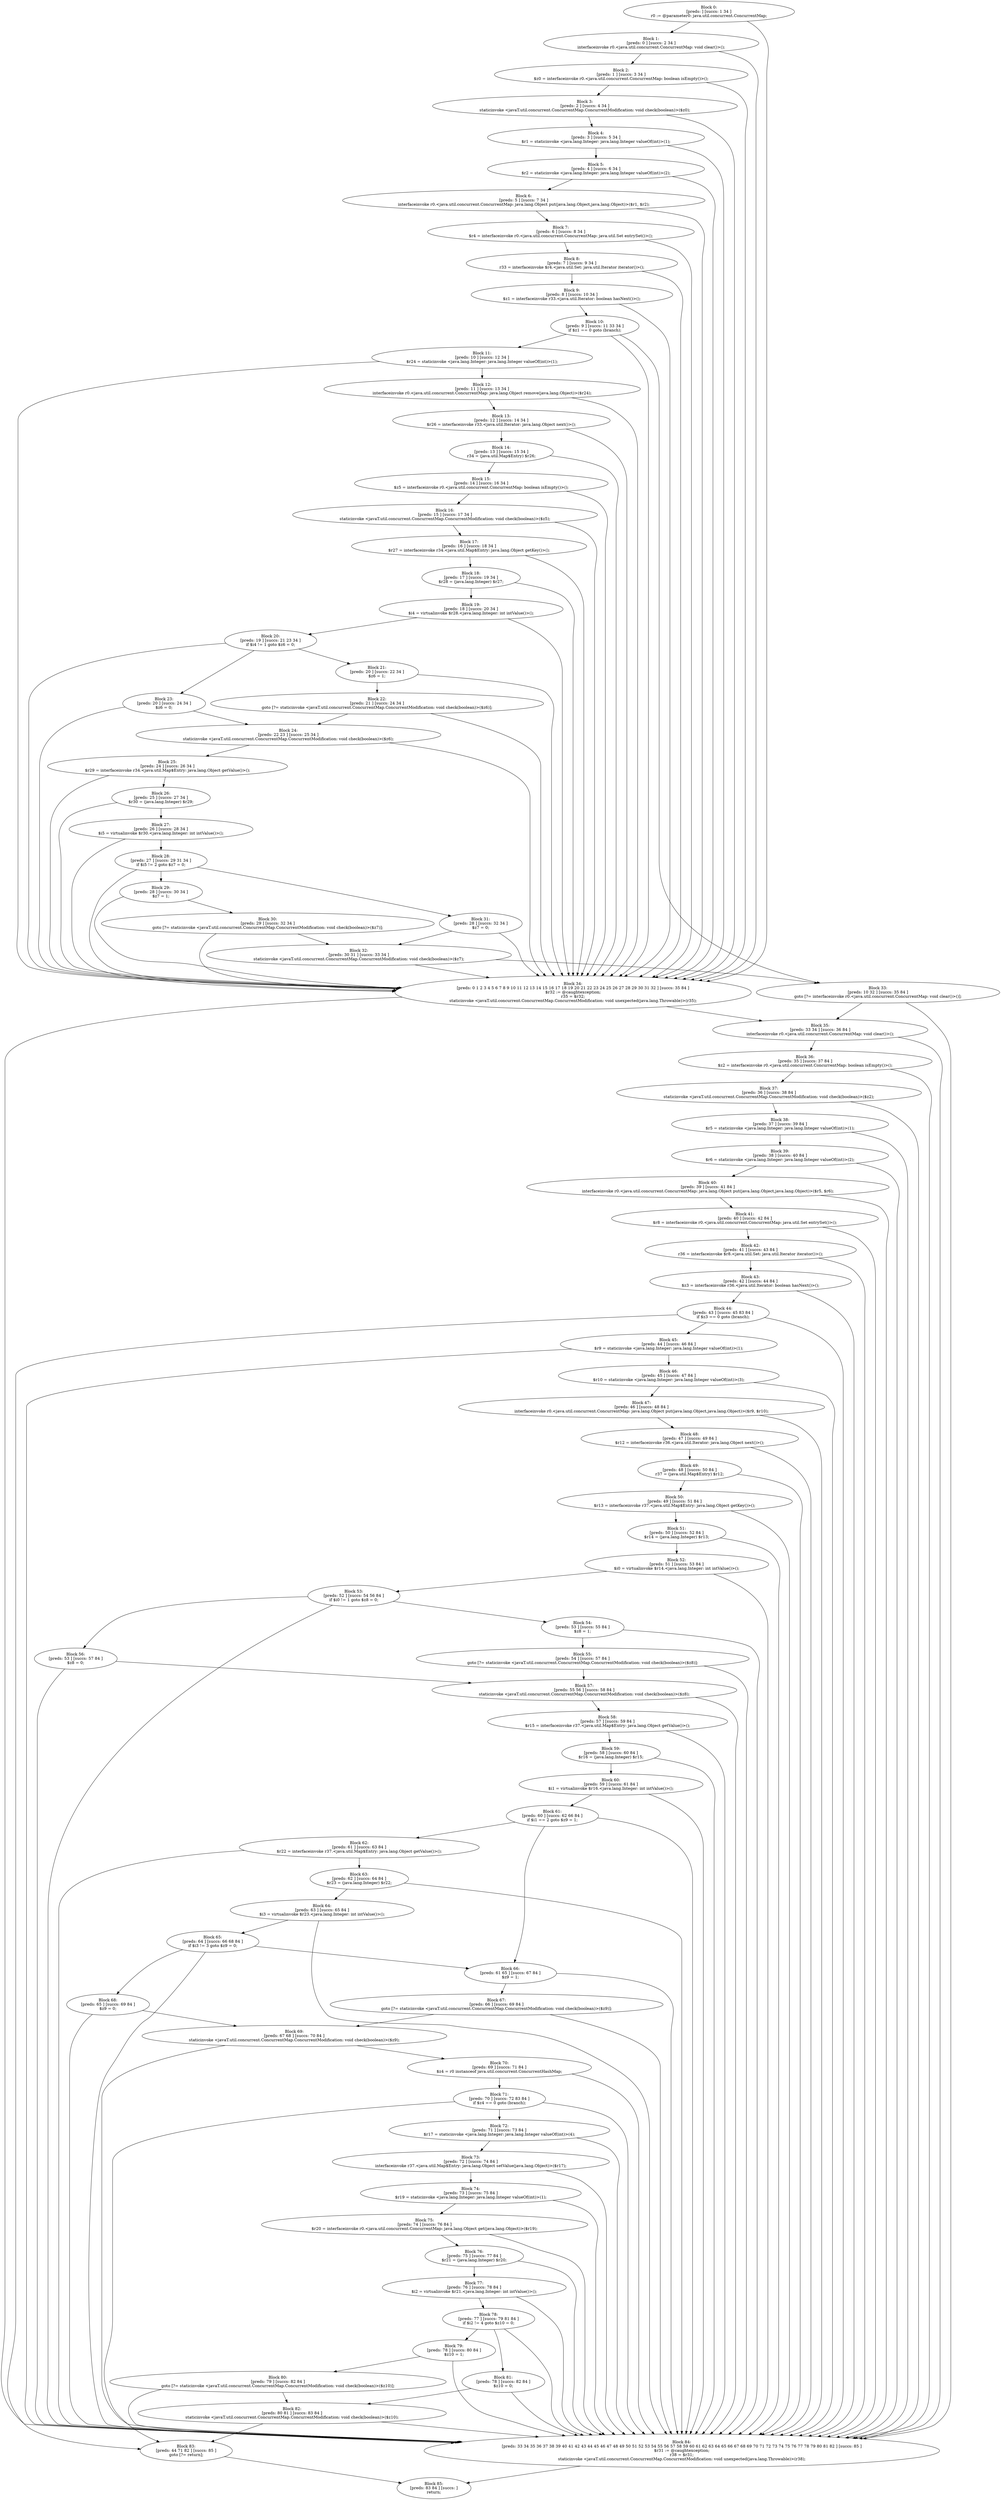 digraph "unitGraph" {
    "Block 0:
[preds: ] [succs: 1 34 ]
r0 := @parameter0: java.util.concurrent.ConcurrentMap;
"
    "Block 1:
[preds: 0 ] [succs: 2 34 ]
interfaceinvoke r0.<java.util.concurrent.ConcurrentMap: void clear()>();
"
    "Block 2:
[preds: 1 ] [succs: 3 34 ]
$z0 = interfaceinvoke r0.<java.util.concurrent.ConcurrentMap: boolean isEmpty()>();
"
    "Block 3:
[preds: 2 ] [succs: 4 34 ]
staticinvoke <javaT.util.concurrent.ConcurrentMap.ConcurrentModification: void check(boolean)>($z0);
"
    "Block 4:
[preds: 3 ] [succs: 5 34 ]
$r1 = staticinvoke <java.lang.Integer: java.lang.Integer valueOf(int)>(1);
"
    "Block 5:
[preds: 4 ] [succs: 6 34 ]
$r2 = staticinvoke <java.lang.Integer: java.lang.Integer valueOf(int)>(2);
"
    "Block 6:
[preds: 5 ] [succs: 7 34 ]
interfaceinvoke r0.<java.util.concurrent.ConcurrentMap: java.lang.Object put(java.lang.Object,java.lang.Object)>($r1, $r2);
"
    "Block 7:
[preds: 6 ] [succs: 8 34 ]
$r4 = interfaceinvoke r0.<java.util.concurrent.ConcurrentMap: java.util.Set entrySet()>();
"
    "Block 8:
[preds: 7 ] [succs: 9 34 ]
r33 = interfaceinvoke $r4.<java.util.Set: java.util.Iterator iterator()>();
"
    "Block 9:
[preds: 8 ] [succs: 10 34 ]
$z1 = interfaceinvoke r33.<java.util.Iterator: boolean hasNext()>();
"
    "Block 10:
[preds: 9 ] [succs: 11 33 34 ]
if $z1 == 0 goto (branch);
"
    "Block 11:
[preds: 10 ] [succs: 12 34 ]
$r24 = staticinvoke <java.lang.Integer: java.lang.Integer valueOf(int)>(1);
"
    "Block 12:
[preds: 11 ] [succs: 13 34 ]
interfaceinvoke r0.<java.util.concurrent.ConcurrentMap: java.lang.Object remove(java.lang.Object)>($r24);
"
    "Block 13:
[preds: 12 ] [succs: 14 34 ]
$r26 = interfaceinvoke r33.<java.util.Iterator: java.lang.Object next()>();
"
    "Block 14:
[preds: 13 ] [succs: 15 34 ]
r34 = (java.util.Map$Entry) $r26;
"
    "Block 15:
[preds: 14 ] [succs: 16 34 ]
$z5 = interfaceinvoke r0.<java.util.concurrent.ConcurrentMap: boolean isEmpty()>();
"
    "Block 16:
[preds: 15 ] [succs: 17 34 ]
staticinvoke <javaT.util.concurrent.ConcurrentMap.ConcurrentModification: void check(boolean)>($z5);
"
    "Block 17:
[preds: 16 ] [succs: 18 34 ]
$r27 = interfaceinvoke r34.<java.util.Map$Entry: java.lang.Object getKey()>();
"
    "Block 18:
[preds: 17 ] [succs: 19 34 ]
$r28 = (java.lang.Integer) $r27;
"
    "Block 19:
[preds: 18 ] [succs: 20 34 ]
$i4 = virtualinvoke $r28.<java.lang.Integer: int intValue()>();
"
    "Block 20:
[preds: 19 ] [succs: 21 23 34 ]
if $i4 != 1 goto $z6 = 0;
"
    "Block 21:
[preds: 20 ] [succs: 22 34 ]
$z6 = 1;
"
    "Block 22:
[preds: 21 ] [succs: 24 34 ]
goto [?= staticinvoke <javaT.util.concurrent.ConcurrentMap.ConcurrentModification: void check(boolean)>($z6)];
"
    "Block 23:
[preds: 20 ] [succs: 24 34 ]
$z6 = 0;
"
    "Block 24:
[preds: 22 23 ] [succs: 25 34 ]
staticinvoke <javaT.util.concurrent.ConcurrentMap.ConcurrentModification: void check(boolean)>($z6);
"
    "Block 25:
[preds: 24 ] [succs: 26 34 ]
$r29 = interfaceinvoke r34.<java.util.Map$Entry: java.lang.Object getValue()>();
"
    "Block 26:
[preds: 25 ] [succs: 27 34 ]
$r30 = (java.lang.Integer) $r29;
"
    "Block 27:
[preds: 26 ] [succs: 28 34 ]
$i5 = virtualinvoke $r30.<java.lang.Integer: int intValue()>();
"
    "Block 28:
[preds: 27 ] [succs: 29 31 34 ]
if $i5 != 2 goto $z7 = 0;
"
    "Block 29:
[preds: 28 ] [succs: 30 34 ]
$z7 = 1;
"
    "Block 30:
[preds: 29 ] [succs: 32 34 ]
goto [?= staticinvoke <javaT.util.concurrent.ConcurrentMap.ConcurrentModification: void check(boolean)>($z7)];
"
    "Block 31:
[preds: 28 ] [succs: 32 34 ]
$z7 = 0;
"
    "Block 32:
[preds: 30 31 ] [succs: 33 34 ]
staticinvoke <javaT.util.concurrent.ConcurrentMap.ConcurrentModification: void check(boolean)>($z7);
"
    "Block 33:
[preds: 10 32 ] [succs: 35 84 ]
goto [?= interfaceinvoke r0.<java.util.concurrent.ConcurrentMap: void clear()>()];
"
    "Block 34:
[preds: 0 1 2 3 4 5 6 7 8 9 10 11 12 13 14 15 16 17 18 19 20 21 22 23 24 25 26 27 28 29 30 31 32 ] [succs: 35 84 ]
$r32 := @caughtexception;
r35 = $r32;
staticinvoke <javaT.util.concurrent.ConcurrentMap.ConcurrentModification: void unexpected(java.lang.Throwable)>(r35);
"
    "Block 35:
[preds: 33 34 ] [succs: 36 84 ]
interfaceinvoke r0.<java.util.concurrent.ConcurrentMap: void clear()>();
"
    "Block 36:
[preds: 35 ] [succs: 37 84 ]
$z2 = interfaceinvoke r0.<java.util.concurrent.ConcurrentMap: boolean isEmpty()>();
"
    "Block 37:
[preds: 36 ] [succs: 38 84 ]
staticinvoke <javaT.util.concurrent.ConcurrentMap.ConcurrentModification: void check(boolean)>($z2);
"
    "Block 38:
[preds: 37 ] [succs: 39 84 ]
$r5 = staticinvoke <java.lang.Integer: java.lang.Integer valueOf(int)>(1);
"
    "Block 39:
[preds: 38 ] [succs: 40 84 ]
$r6 = staticinvoke <java.lang.Integer: java.lang.Integer valueOf(int)>(2);
"
    "Block 40:
[preds: 39 ] [succs: 41 84 ]
interfaceinvoke r0.<java.util.concurrent.ConcurrentMap: java.lang.Object put(java.lang.Object,java.lang.Object)>($r5, $r6);
"
    "Block 41:
[preds: 40 ] [succs: 42 84 ]
$r8 = interfaceinvoke r0.<java.util.concurrent.ConcurrentMap: java.util.Set entrySet()>();
"
    "Block 42:
[preds: 41 ] [succs: 43 84 ]
r36 = interfaceinvoke $r8.<java.util.Set: java.util.Iterator iterator()>();
"
    "Block 43:
[preds: 42 ] [succs: 44 84 ]
$z3 = interfaceinvoke r36.<java.util.Iterator: boolean hasNext()>();
"
    "Block 44:
[preds: 43 ] [succs: 45 83 84 ]
if $z3 == 0 goto (branch);
"
    "Block 45:
[preds: 44 ] [succs: 46 84 ]
$r9 = staticinvoke <java.lang.Integer: java.lang.Integer valueOf(int)>(1);
"
    "Block 46:
[preds: 45 ] [succs: 47 84 ]
$r10 = staticinvoke <java.lang.Integer: java.lang.Integer valueOf(int)>(3);
"
    "Block 47:
[preds: 46 ] [succs: 48 84 ]
interfaceinvoke r0.<java.util.concurrent.ConcurrentMap: java.lang.Object put(java.lang.Object,java.lang.Object)>($r9, $r10);
"
    "Block 48:
[preds: 47 ] [succs: 49 84 ]
$r12 = interfaceinvoke r36.<java.util.Iterator: java.lang.Object next()>();
"
    "Block 49:
[preds: 48 ] [succs: 50 84 ]
r37 = (java.util.Map$Entry) $r12;
"
    "Block 50:
[preds: 49 ] [succs: 51 84 ]
$r13 = interfaceinvoke r37.<java.util.Map$Entry: java.lang.Object getKey()>();
"
    "Block 51:
[preds: 50 ] [succs: 52 84 ]
$r14 = (java.lang.Integer) $r13;
"
    "Block 52:
[preds: 51 ] [succs: 53 84 ]
$i0 = virtualinvoke $r14.<java.lang.Integer: int intValue()>();
"
    "Block 53:
[preds: 52 ] [succs: 54 56 84 ]
if $i0 != 1 goto $z8 = 0;
"
    "Block 54:
[preds: 53 ] [succs: 55 84 ]
$z8 = 1;
"
    "Block 55:
[preds: 54 ] [succs: 57 84 ]
goto [?= staticinvoke <javaT.util.concurrent.ConcurrentMap.ConcurrentModification: void check(boolean)>($z8)];
"
    "Block 56:
[preds: 53 ] [succs: 57 84 ]
$z8 = 0;
"
    "Block 57:
[preds: 55 56 ] [succs: 58 84 ]
staticinvoke <javaT.util.concurrent.ConcurrentMap.ConcurrentModification: void check(boolean)>($z8);
"
    "Block 58:
[preds: 57 ] [succs: 59 84 ]
$r15 = interfaceinvoke r37.<java.util.Map$Entry: java.lang.Object getValue()>();
"
    "Block 59:
[preds: 58 ] [succs: 60 84 ]
$r16 = (java.lang.Integer) $r15;
"
    "Block 60:
[preds: 59 ] [succs: 61 84 ]
$i1 = virtualinvoke $r16.<java.lang.Integer: int intValue()>();
"
    "Block 61:
[preds: 60 ] [succs: 62 66 84 ]
if $i1 == 2 goto $z9 = 1;
"
    "Block 62:
[preds: 61 ] [succs: 63 84 ]
$r22 = interfaceinvoke r37.<java.util.Map$Entry: java.lang.Object getValue()>();
"
    "Block 63:
[preds: 62 ] [succs: 64 84 ]
$r23 = (java.lang.Integer) $r22;
"
    "Block 64:
[preds: 63 ] [succs: 65 84 ]
$i3 = virtualinvoke $r23.<java.lang.Integer: int intValue()>();
"
    "Block 65:
[preds: 64 ] [succs: 66 68 84 ]
if $i3 != 3 goto $z9 = 0;
"
    "Block 66:
[preds: 61 65 ] [succs: 67 84 ]
$z9 = 1;
"
    "Block 67:
[preds: 66 ] [succs: 69 84 ]
goto [?= staticinvoke <javaT.util.concurrent.ConcurrentMap.ConcurrentModification: void check(boolean)>($z9)];
"
    "Block 68:
[preds: 65 ] [succs: 69 84 ]
$z9 = 0;
"
    "Block 69:
[preds: 67 68 ] [succs: 70 84 ]
staticinvoke <javaT.util.concurrent.ConcurrentMap.ConcurrentModification: void check(boolean)>($z9);
"
    "Block 70:
[preds: 69 ] [succs: 71 84 ]
$z4 = r0 instanceof java.util.concurrent.ConcurrentHashMap;
"
    "Block 71:
[preds: 70 ] [succs: 72 83 84 ]
if $z4 == 0 goto (branch);
"
    "Block 72:
[preds: 71 ] [succs: 73 84 ]
$r17 = staticinvoke <java.lang.Integer: java.lang.Integer valueOf(int)>(4);
"
    "Block 73:
[preds: 72 ] [succs: 74 84 ]
interfaceinvoke r37.<java.util.Map$Entry: java.lang.Object setValue(java.lang.Object)>($r17);
"
    "Block 74:
[preds: 73 ] [succs: 75 84 ]
$r19 = staticinvoke <java.lang.Integer: java.lang.Integer valueOf(int)>(1);
"
    "Block 75:
[preds: 74 ] [succs: 76 84 ]
$r20 = interfaceinvoke r0.<java.util.concurrent.ConcurrentMap: java.lang.Object get(java.lang.Object)>($r19);
"
    "Block 76:
[preds: 75 ] [succs: 77 84 ]
$r21 = (java.lang.Integer) $r20;
"
    "Block 77:
[preds: 76 ] [succs: 78 84 ]
$i2 = virtualinvoke $r21.<java.lang.Integer: int intValue()>();
"
    "Block 78:
[preds: 77 ] [succs: 79 81 84 ]
if $i2 != 4 goto $z10 = 0;
"
    "Block 79:
[preds: 78 ] [succs: 80 84 ]
$z10 = 1;
"
    "Block 80:
[preds: 79 ] [succs: 82 84 ]
goto [?= staticinvoke <javaT.util.concurrent.ConcurrentMap.ConcurrentModification: void check(boolean)>($z10)];
"
    "Block 81:
[preds: 78 ] [succs: 82 84 ]
$z10 = 0;
"
    "Block 82:
[preds: 80 81 ] [succs: 83 84 ]
staticinvoke <javaT.util.concurrent.ConcurrentMap.ConcurrentModification: void check(boolean)>($z10);
"
    "Block 83:
[preds: 44 71 82 ] [succs: 85 ]
goto [?= return];
"
    "Block 84:
[preds: 33 34 35 36 37 38 39 40 41 42 43 44 45 46 47 48 49 50 51 52 53 54 55 56 57 58 59 60 61 62 63 64 65 66 67 68 69 70 71 72 73 74 75 76 77 78 79 80 81 82 ] [succs: 85 ]
$r31 := @caughtexception;
r38 = $r31;
staticinvoke <javaT.util.concurrent.ConcurrentMap.ConcurrentModification: void unexpected(java.lang.Throwable)>(r38);
"
    "Block 85:
[preds: 83 84 ] [succs: ]
return;
"
    "Block 0:
[preds: ] [succs: 1 34 ]
r0 := @parameter0: java.util.concurrent.ConcurrentMap;
"->"Block 1:
[preds: 0 ] [succs: 2 34 ]
interfaceinvoke r0.<java.util.concurrent.ConcurrentMap: void clear()>();
";
    "Block 0:
[preds: ] [succs: 1 34 ]
r0 := @parameter0: java.util.concurrent.ConcurrentMap;
"->"Block 34:
[preds: 0 1 2 3 4 5 6 7 8 9 10 11 12 13 14 15 16 17 18 19 20 21 22 23 24 25 26 27 28 29 30 31 32 ] [succs: 35 84 ]
$r32 := @caughtexception;
r35 = $r32;
staticinvoke <javaT.util.concurrent.ConcurrentMap.ConcurrentModification: void unexpected(java.lang.Throwable)>(r35);
";
    "Block 1:
[preds: 0 ] [succs: 2 34 ]
interfaceinvoke r0.<java.util.concurrent.ConcurrentMap: void clear()>();
"->"Block 2:
[preds: 1 ] [succs: 3 34 ]
$z0 = interfaceinvoke r0.<java.util.concurrent.ConcurrentMap: boolean isEmpty()>();
";
    "Block 1:
[preds: 0 ] [succs: 2 34 ]
interfaceinvoke r0.<java.util.concurrent.ConcurrentMap: void clear()>();
"->"Block 34:
[preds: 0 1 2 3 4 5 6 7 8 9 10 11 12 13 14 15 16 17 18 19 20 21 22 23 24 25 26 27 28 29 30 31 32 ] [succs: 35 84 ]
$r32 := @caughtexception;
r35 = $r32;
staticinvoke <javaT.util.concurrent.ConcurrentMap.ConcurrentModification: void unexpected(java.lang.Throwable)>(r35);
";
    "Block 2:
[preds: 1 ] [succs: 3 34 ]
$z0 = interfaceinvoke r0.<java.util.concurrent.ConcurrentMap: boolean isEmpty()>();
"->"Block 3:
[preds: 2 ] [succs: 4 34 ]
staticinvoke <javaT.util.concurrent.ConcurrentMap.ConcurrentModification: void check(boolean)>($z0);
";
    "Block 2:
[preds: 1 ] [succs: 3 34 ]
$z0 = interfaceinvoke r0.<java.util.concurrent.ConcurrentMap: boolean isEmpty()>();
"->"Block 34:
[preds: 0 1 2 3 4 5 6 7 8 9 10 11 12 13 14 15 16 17 18 19 20 21 22 23 24 25 26 27 28 29 30 31 32 ] [succs: 35 84 ]
$r32 := @caughtexception;
r35 = $r32;
staticinvoke <javaT.util.concurrent.ConcurrentMap.ConcurrentModification: void unexpected(java.lang.Throwable)>(r35);
";
    "Block 3:
[preds: 2 ] [succs: 4 34 ]
staticinvoke <javaT.util.concurrent.ConcurrentMap.ConcurrentModification: void check(boolean)>($z0);
"->"Block 4:
[preds: 3 ] [succs: 5 34 ]
$r1 = staticinvoke <java.lang.Integer: java.lang.Integer valueOf(int)>(1);
";
    "Block 3:
[preds: 2 ] [succs: 4 34 ]
staticinvoke <javaT.util.concurrent.ConcurrentMap.ConcurrentModification: void check(boolean)>($z0);
"->"Block 34:
[preds: 0 1 2 3 4 5 6 7 8 9 10 11 12 13 14 15 16 17 18 19 20 21 22 23 24 25 26 27 28 29 30 31 32 ] [succs: 35 84 ]
$r32 := @caughtexception;
r35 = $r32;
staticinvoke <javaT.util.concurrent.ConcurrentMap.ConcurrentModification: void unexpected(java.lang.Throwable)>(r35);
";
    "Block 4:
[preds: 3 ] [succs: 5 34 ]
$r1 = staticinvoke <java.lang.Integer: java.lang.Integer valueOf(int)>(1);
"->"Block 5:
[preds: 4 ] [succs: 6 34 ]
$r2 = staticinvoke <java.lang.Integer: java.lang.Integer valueOf(int)>(2);
";
    "Block 4:
[preds: 3 ] [succs: 5 34 ]
$r1 = staticinvoke <java.lang.Integer: java.lang.Integer valueOf(int)>(1);
"->"Block 34:
[preds: 0 1 2 3 4 5 6 7 8 9 10 11 12 13 14 15 16 17 18 19 20 21 22 23 24 25 26 27 28 29 30 31 32 ] [succs: 35 84 ]
$r32 := @caughtexception;
r35 = $r32;
staticinvoke <javaT.util.concurrent.ConcurrentMap.ConcurrentModification: void unexpected(java.lang.Throwable)>(r35);
";
    "Block 5:
[preds: 4 ] [succs: 6 34 ]
$r2 = staticinvoke <java.lang.Integer: java.lang.Integer valueOf(int)>(2);
"->"Block 6:
[preds: 5 ] [succs: 7 34 ]
interfaceinvoke r0.<java.util.concurrent.ConcurrentMap: java.lang.Object put(java.lang.Object,java.lang.Object)>($r1, $r2);
";
    "Block 5:
[preds: 4 ] [succs: 6 34 ]
$r2 = staticinvoke <java.lang.Integer: java.lang.Integer valueOf(int)>(2);
"->"Block 34:
[preds: 0 1 2 3 4 5 6 7 8 9 10 11 12 13 14 15 16 17 18 19 20 21 22 23 24 25 26 27 28 29 30 31 32 ] [succs: 35 84 ]
$r32 := @caughtexception;
r35 = $r32;
staticinvoke <javaT.util.concurrent.ConcurrentMap.ConcurrentModification: void unexpected(java.lang.Throwable)>(r35);
";
    "Block 6:
[preds: 5 ] [succs: 7 34 ]
interfaceinvoke r0.<java.util.concurrent.ConcurrentMap: java.lang.Object put(java.lang.Object,java.lang.Object)>($r1, $r2);
"->"Block 7:
[preds: 6 ] [succs: 8 34 ]
$r4 = interfaceinvoke r0.<java.util.concurrent.ConcurrentMap: java.util.Set entrySet()>();
";
    "Block 6:
[preds: 5 ] [succs: 7 34 ]
interfaceinvoke r0.<java.util.concurrent.ConcurrentMap: java.lang.Object put(java.lang.Object,java.lang.Object)>($r1, $r2);
"->"Block 34:
[preds: 0 1 2 3 4 5 6 7 8 9 10 11 12 13 14 15 16 17 18 19 20 21 22 23 24 25 26 27 28 29 30 31 32 ] [succs: 35 84 ]
$r32 := @caughtexception;
r35 = $r32;
staticinvoke <javaT.util.concurrent.ConcurrentMap.ConcurrentModification: void unexpected(java.lang.Throwable)>(r35);
";
    "Block 7:
[preds: 6 ] [succs: 8 34 ]
$r4 = interfaceinvoke r0.<java.util.concurrent.ConcurrentMap: java.util.Set entrySet()>();
"->"Block 8:
[preds: 7 ] [succs: 9 34 ]
r33 = interfaceinvoke $r4.<java.util.Set: java.util.Iterator iterator()>();
";
    "Block 7:
[preds: 6 ] [succs: 8 34 ]
$r4 = interfaceinvoke r0.<java.util.concurrent.ConcurrentMap: java.util.Set entrySet()>();
"->"Block 34:
[preds: 0 1 2 3 4 5 6 7 8 9 10 11 12 13 14 15 16 17 18 19 20 21 22 23 24 25 26 27 28 29 30 31 32 ] [succs: 35 84 ]
$r32 := @caughtexception;
r35 = $r32;
staticinvoke <javaT.util.concurrent.ConcurrentMap.ConcurrentModification: void unexpected(java.lang.Throwable)>(r35);
";
    "Block 8:
[preds: 7 ] [succs: 9 34 ]
r33 = interfaceinvoke $r4.<java.util.Set: java.util.Iterator iterator()>();
"->"Block 9:
[preds: 8 ] [succs: 10 34 ]
$z1 = interfaceinvoke r33.<java.util.Iterator: boolean hasNext()>();
";
    "Block 8:
[preds: 7 ] [succs: 9 34 ]
r33 = interfaceinvoke $r4.<java.util.Set: java.util.Iterator iterator()>();
"->"Block 34:
[preds: 0 1 2 3 4 5 6 7 8 9 10 11 12 13 14 15 16 17 18 19 20 21 22 23 24 25 26 27 28 29 30 31 32 ] [succs: 35 84 ]
$r32 := @caughtexception;
r35 = $r32;
staticinvoke <javaT.util.concurrent.ConcurrentMap.ConcurrentModification: void unexpected(java.lang.Throwable)>(r35);
";
    "Block 9:
[preds: 8 ] [succs: 10 34 ]
$z1 = interfaceinvoke r33.<java.util.Iterator: boolean hasNext()>();
"->"Block 10:
[preds: 9 ] [succs: 11 33 34 ]
if $z1 == 0 goto (branch);
";
    "Block 9:
[preds: 8 ] [succs: 10 34 ]
$z1 = interfaceinvoke r33.<java.util.Iterator: boolean hasNext()>();
"->"Block 34:
[preds: 0 1 2 3 4 5 6 7 8 9 10 11 12 13 14 15 16 17 18 19 20 21 22 23 24 25 26 27 28 29 30 31 32 ] [succs: 35 84 ]
$r32 := @caughtexception;
r35 = $r32;
staticinvoke <javaT.util.concurrent.ConcurrentMap.ConcurrentModification: void unexpected(java.lang.Throwable)>(r35);
";
    "Block 10:
[preds: 9 ] [succs: 11 33 34 ]
if $z1 == 0 goto (branch);
"->"Block 11:
[preds: 10 ] [succs: 12 34 ]
$r24 = staticinvoke <java.lang.Integer: java.lang.Integer valueOf(int)>(1);
";
    "Block 10:
[preds: 9 ] [succs: 11 33 34 ]
if $z1 == 0 goto (branch);
"->"Block 33:
[preds: 10 32 ] [succs: 35 84 ]
goto [?= interfaceinvoke r0.<java.util.concurrent.ConcurrentMap: void clear()>()];
";
    "Block 10:
[preds: 9 ] [succs: 11 33 34 ]
if $z1 == 0 goto (branch);
"->"Block 34:
[preds: 0 1 2 3 4 5 6 7 8 9 10 11 12 13 14 15 16 17 18 19 20 21 22 23 24 25 26 27 28 29 30 31 32 ] [succs: 35 84 ]
$r32 := @caughtexception;
r35 = $r32;
staticinvoke <javaT.util.concurrent.ConcurrentMap.ConcurrentModification: void unexpected(java.lang.Throwable)>(r35);
";
    "Block 11:
[preds: 10 ] [succs: 12 34 ]
$r24 = staticinvoke <java.lang.Integer: java.lang.Integer valueOf(int)>(1);
"->"Block 12:
[preds: 11 ] [succs: 13 34 ]
interfaceinvoke r0.<java.util.concurrent.ConcurrentMap: java.lang.Object remove(java.lang.Object)>($r24);
";
    "Block 11:
[preds: 10 ] [succs: 12 34 ]
$r24 = staticinvoke <java.lang.Integer: java.lang.Integer valueOf(int)>(1);
"->"Block 34:
[preds: 0 1 2 3 4 5 6 7 8 9 10 11 12 13 14 15 16 17 18 19 20 21 22 23 24 25 26 27 28 29 30 31 32 ] [succs: 35 84 ]
$r32 := @caughtexception;
r35 = $r32;
staticinvoke <javaT.util.concurrent.ConcurrentMap.ConcurrentModification: void unexpected(java.lang.Throwable)>(r35);
";
    "Block 12:
[preds: 11 ] [succs: 13 34 ]
interfaceinvoke r0.<java.util.concurrent.ConcurrentMap: java.lang.Object remove(java.lang.Object)>($r24);
"->"Block 13:
[preds: 12 ] [succs: 14 34 ]
$r26 = interfaceinvoke r33.<java.util.Iterator: java.lang.Object next()>();
";
    "Block 12:
[preds: 11 ] [succs: 13 34 ]
interfaceinvoke r0.<java.util.concurrent.ConcurrentMap: java.lang.Object remove(java.lang.Object)>($r24);
"->"Block 34:
[preds: 0 1 2 3 4 5 6 7 8 9 10 11 12 13 14 15 16 17 18 19 20 21 22 23 24 25 26 27 28 29 30 31 32 ] [succs: 35 84 ]
$r32 := @caughtexception;
r35 = $r32;
staticinvoke <javaT.util.concurrent.ConcurrentMap.ConcurrentModification: void unexpected(java.lang.Throwable)>(r35);
";
    "Block 13:
[preds: 12 ] [succs: 14 34 ]
$r26 = interfaceinvoke r33.<java.util.Iterator: java.lang.Object next()>();
"->"Block 14:
[preds: 13 ] [succs: 15 34 ]
r34 = (java.util.Map$Entry) $r26;
";
    "Block 13:
[preds: 12 ] [succs: 14 34 ]
$r26 = interfaceinvoke r33.<java.util.Iterator: java.lang.Object next()>();
"->"Block 34:
[preds: 0 1 2 3 4 5 6 7 8 9 10 11 12 13 14 15 16 17 18 19 20 21 22 23 24 25 26 27 28 29 30 31 32 ] [succs: 35 84 ]
$r32 := @caughtexception;
r35 = $r32;
staticinvoke <javaT.util.concurrent.ConcurrentMap.ConcurrentModification: void unexpected(java.lang.Throwable)>(r35);
";
    "Block 14:
[preds: 13 ] [succs: 15 34 ]
r34 = (java.util.Map$Entry) $r26;
"->"Block 15:
[preds: 14 ] [succs: 16 34 ]
$z5 = interfaceinvoke r0.<java.util.concurrent.ConcurrentMap: boolean isEmpty()>();
";
    "Block 14:
[preds: 13 ] [succs: 15 34 ]
r34 = (java.util.Map$Entry) $r26;
"->"Block 34:
[preds: 0 1 2 3 4 5 6 7 8 9 10 11 12 13 14 15 16 17 18 19 20 21 22 23 24 25 26 27 28 29 30 31 32 ] [succs: 35 84 ]
$r32 := @caughtexception;
r35 = $r32;
staticinvoke <javaT.util.concurrent.ConcurrentMap.ConcurrentModification: void unexpected(java.lang.Throwable)>(r35);
";
    "Block 15:
[preds: 14 ] [succs: 16 34 ]
$z5 = interfaceinvoke r0.<java.util.concurrent.ConcurrentMap: boolean isEmpty()>();
"->"Block 16:
[preds: 15 ] [succs: 17 34 ]
staticinvoke <javaT.util.concurrent.ConcurrentMap.ConcurrentModification: void check(boolean)>($z5);
";
    "Block 15:
[preds: 14 ] [succs: 16 34 ]
$z5 = interfaceinvoke r0.<java.util.concurrent.ConcurrentMap: boolean isEmpty()>();
"->"Block 34:
[preds: 0 1 2 3 4 5 6 7 8 9 10 11 12 13 14 15 16 17 18 19 20 21 22 23 24 25 26 27 28 29 30 31 32 ] [succs: 35 84 ]
$r32 := @caughtexception;
r35 = $r32;
staticinvoke <javaT.util.concurrent.ConcurrentMap.ConcurrentModification: void unexpected(java.lang.Throwable)>(r35);
";
    "Block 16:
[preds: 15 ] [succs: 17 34 ]
staticinvoke <javaT.util.concurrent.ConcurrentMap.ConcurrentModification: void check(boolean)>($z5);
"->"Block 17:
[preds: 16 ] [succs: 18 34 ]
$r27 = interfaceinvoke r34.<java.util.Map$Entry: java.lang.Object getKey()>();
";
    "Block 16:
[preds: 15 ] [succs: 17 34 ]
staticinvoke <javaT.util.concurrent.ConcurrentMap.ConcurrentModification: void check(boolean)>($z5);
"->"Block 34:
[preds: 0 1 2 3 4 5 6 7 8 9 10 11 12 13 14 15 16 17 18 19 20 21 22 23 24 25 26 27 28 29 30 31 32 ] [succs: 35 84 ]
$r32 := @caughtexception;
r35 = $r32;
staticinvoke <javaT.util.concurrent.ConcurrentMap.ConcurrentModification: void unexpected(java.lang.Throwable)>(r35);
";
    "Block 17:
[preds: 16 ] [succs: 18 34 ]
$r27 = interfaceinvoke r34.<java.util.Map$Entry: java.lang.Object getKey()>();
"->"Block 18:
[preds: 17 ] [succs: 19 34 ]
$r28 = (java.lang.Integer) $r27;
";
    "Block 17:
[preds: 16 ] [succs: 18 34 ]
$r27 = interfaceinvoke r34.<java.util.Map$Entry: java.lang.Object getKey()>();
"->"Block 34:
[preds: 0 1 2 3 4 5 6 7 8 9 10 11 12 13 14 15 16 17 18 19 20 21 22 23 24 25 26 27 28 29 30 31 32 ] [succs: 35 84 ]
$r32 := @caughtexception;
r35 = $r32;
staticinvoke <javaT.util.concurrent.ConcurrentMap.ConcurrentModification: void unexpected(java.lang.Throwable)>(r35);
";
    "Block 18:
[preds: 17 ] [succs: 19 34 ]
$r28 = (java.lang.Integer) $r27;
"->"Block 19:
[preds: 18 ] [succs: 20 34 ]
$i4 = virtualinvoke $r28.<java.lang.Integer: int intValue()>();
";
    "Block 18:
[preds: 17 ] [succs: 19 34 ]
$r28 = (java.lang.Integer) $r27;
"->"Block 34:
[preds: 0 1 2 3 4 5 6 7 8 9 10 11 12 13 14 15 16 17 18 19 20 21 22 23 24 25 26 27 28 29 30 31 32 ] [succs: 35 84 ]
$r32 := @caughtexception;
r35 = $r32;
staticinvoke <javaT.util.concurrent.ConcurrentMap.ConcurrentModification: void unexpected(java.lang.Throwable)>(r35);
";
    "Block 19:
[preds: 18 ] [succs: 20 34 ]
$i4 = virtualinvoke $r28.<java.lang.Integer: int intValue()>();
"->"Block 20:
[preds: 19 ] [succs: 21 23 34 ]
if $i4 != 1 goto $z6 = 0;
";
    "Block 19:
[preds: 18 ] [succs: 20 34 ]
$i4 = virtualinvoke $r28.<java.lang.Integer: int intValue()>();
"->"Block 34:
[preds: 0 1 2 3 4 5 6 7 8 9 10 11 12 13 14 15 16 17 18 19 20 21 22 23 24 25 26 27 28 29 30 31 32 ] [succs: 35 84 ]
$r32 := @caughtexception;
r35 = $r32;
staticinvoke <javaT.util.concurrent.ConcurrentMap.ConcurrentModification: void unexpected(java.lang.Throwable)>(r35);
";
    "Block 20:
[preds: 19 ] [succs: 21 23 34 ]
if $i4 != 1 goto $z6 = 0;
"->"Block 21:
[preds: 20 ] [succs: 22 34 ]
$z6 = 1;
";
    "Block 20:
[preds: 19 ] [succs: 21 23 34 ]
if $i4 != 1 goto $z6 = 0;
"->"Block 23:
[preds: 20 ] [succs: 24 34 ]
$z6 = 0;
";
    "Block 20:
[preds: 19 ] [succs: 21 23 34 ]
if $i4 != 1 goto $z6 = 0;
"->"Block 34:
[preds: 0 1 2 3 4 5 6 7 8 9 10 11 12 13 14 15 16 17 18 19 20 21 22 23 24 25 26 27 28 29 30 31 32 ] [succs: 35 84 ]
$r32 := @caughtexception;
r35 = $r32;
staticinvoke <javaT.util.concurrent.ConcurrentMap.ConcurrentModification: void unexpected(java.lang.Throwable)>(r35);
";
    "Block 21:
[preds: 20 ] [succs: 22 34 ]
$z6 = 1;
"->"Block 22:
[preds: 21 ] [succs: 24 34 ]
goto [?= staticinvoke <javaT.util.concurrent.ConcurrentMap.ConcurrentModification: void check(boolean)>($z6)];
";
    "Block 21:
[preds: 20 ] [succs: 22 34 ]
$z6 = 1;
"->"Block 34:
[preds: 0 1 2 3 4 5 6 7 8 9 10 11 12 13 14 15 16 17 18 19 20 21 22 23 24 25 26 27 28 29 30 31 32 ] [succs: 35 84 ]
$r32 := @caughtexception;
r35 = $r32;
staticinvoke <javaT.util.concurrent.ConcurrentMap.ConcurrentModification: void unexpected(java.lang.Throwable)>(r35);
";
    "Block 22:
[preds: 21 ] [succs: 24 34 ]
goto [?= staticinvoke <javaT.util.concurrent.ConcurrentMap.ConcurrentModification: void check(boolean)>($z6)];
"->"Block 24:
[preds: 22 23 ] [succs: 25 34 ]
staticinvoke <javaT.util.concurrent.ConcurrentMap.ConcurrentModification: void check(boolean)>($z6);
";
    "Block 22:
[preds: 21 ] [succs: 24 34 ]
goto [?= staticinvoke <javaT.util.concurrent.ConcurrentMap.ConcurrentModification: void check(boolean)>($z6)];
"->"Block 34:
[preds: 0 1 2 3 4 5 6 7 8 9 10 11 12 13 14 15 16 17 18 19 20 21 22 23 24 25 26 27 28 29 30 31 32 ] [succs: 35 84 ]
$r32 := @caughtexception;
r35 = $r32;
staticinvoke <javaT.util.concurrent.ConcurrentMap.ConcurrentModification: void unexpected(java.lang.Throwable)>(r35);
";
    "Block 23:
[preds: 20 ] [succs: 24 34 ]
$z6 = 0;
"->"Block 24:
[preds: 22 23 ] [succs: 25 34 ]
staticinvoke <javaT.util.concurrent.ConcurrentMap.ConcurrentModification: void check(boolean)>($z6);
";
    "Block 23:
[preds: 20 ] [succs: 24 34 ]
$z6 = 0;
"->"Block 34:
[preds: 0 1 2 3 4 5 6 7 8 9 10 11 12 13 14 15 16 17 18 19 20 21 22 23 24 25 26 27 28 29 30 31 32 ] [succs: 35 84 ]
$r32 := @caughtexception;
r35 = $r32;
staticinvoke <javaT.util.concurrent.ConcurrentMap.ConcurrentModification: void unexpected(java.lang.Throwable)>(r35);
";
    "Block 24:
[preds: 22 23 ] [succs: 25 34 ]
staticinvoke <javaT.util.concurrent.ConcurrentMap.ConcurrentModification: void check(boolean)>($z6);
"->"Block 25:
[preds: 24 ] [succs: 26 34 ]
$r29 = interfaceinvoke r34.<java.util.Map$Entry: java.lang.Object getValue()>();
";
    "Block 24:
[preds: 22 23 ] [succs: 25 34 ]
staticinvoke <javaT.util.concurrent.ConcurrentMap.ConcurrentModification: void check(boolean)>($z6);
"->"Block 34:
[preds: 0 1 2 3 4 5 6 7 8 9 10 11 12 13 14 15 16 17 18 19 20 21 22 23 24 25 26 27 28 29 30 31 32 ] [succs: 35 84 ]
$r32 := @caughtexception;
r35 = $r32;
staticinvoke <javaT.util.concurrent.ConcurrentMap.ConcurrentModification: void unexpected(java.lang.Throwable)>(r35);
";
    "Block 25:
[preds: 24 ] [succs: 26 34 ]
$r29 = interfaceinvoke r34.<java.util.Map$Entry: java.lang.Object getValue()>();
"->"Block 26:
[preds: 25 ] [succs: 27 34 ]
$r30 = (java.lang.Integer) $r29;
";
    "Block 25:
[preds: 24 ] [succs: 26 34 ]
$r29 = interfaceinvoke r34.<java.util.Map$Entry: java.lang.Object getValue()>();
"->"Block 34:
[preds: 0 1 2 3 4 5 6 7 8 9 10 11 12 13 14 15 16 17 18 19 20 21 22 23 24 25 26 27 28 29 30 31 32 ] [succs: 35 84 ]
$r32 := @caughtexception;
r35 = $r32;
staticinvoke <javaT.util.concurrent.ConcurrentMap.ConcurrentModification: void unexpected(java.lang.Throwable)>(r35);
";
    "Block 26:
[preds: 25 ] [succs: 27 34 ]
$r30 = (java.lang.Integer) $r29;
"->"Block 27:
[preds: 26 ] [succs: 28 34 ]
$i5 = virtualinvoke $r30.<java.lang.Integer: int intValue()>();
";
    "Block 26:
[preds: 25 ] [succs: 27 34 ]
$r30 = (java.lang.Integer) $r29;
"->"Block 34:
[preds: 0 1 2 3 4 5 6 7 8 9 10 11 12 13 14 15 16 17 18 19 20 21 22 23 24 25 26 27 28 29 30 31 32 ] [succs: 35 84 ]
$r32 := @caughtexception;
r35 = $r32;
staticinvoke <javaT.util.concurrent.ConcurrentMap.ConcurrentModification: void unexpected(java.lang.Throwable)>(r35);
";
    "Block 27:
[preds: 26 ] [succs: 28 34 ]
$i5 = virtualinvoke $r30.<java.lang.Integer: int intValue()>();
"->"Block 28:
[preds: 27 ] [succs: 29 31 34 ]
if $i5 != 2 goto $z7 = 0;
";
    "Block 27:
[preds: 26 ] [succs: 28 34 ]
$i5 = virtualinvoke $r30.<java.lang.Integer: int intValue()>();
"->"Block 34:
[preds: 0 1 2 3 4 5 6 7 8 9 10 11 12 13 14 15 16 17 18 19 20 21 22 23 24 25 26 27 28 29 30 31 32 ] [succs: 35 84 ]
$r32 := @caughtexception;
r35 = $r32;
staticinvoke <javaT.util.concurrent.ConcurrentMap.ConcurrentModification: void unexpected(java.lang.Throwable)>(r35);
";
    "Block 28:
[preds: 27 ] [succs: 29 31 34 ]
if $i5 != 2 goto $z7 = 0;
"->"Block 29:
[preds: 28 ] [succs: 30 34 ]
$z7 = 1;
";
    "Block 28:
[preds: 27 ] [succs: 29 31 34 ]
if $i5 != 2 goto $z7 = 0;
"->"Block 31:
[preds: 28 ] [succs: 32 34 ]
$z7 = 0;
";
    "Block 28:
[preds: 27 ] [succs: 29 31 34 ]
if $i5 != 2 goto $z7 = 0;
"->"Block 34:
[preds: 0 1 2 3 4 5 6 7 8 9 10 11 12 13 14 15 16 17 18 19 20 21 22 23 24 25 26 27 28 29 30 31 32 ] [succs: 35 84 ]
$r32 := @caughtexception;
r35 = $r32;
staticinvoke <javaT.util.concurrent.ConcurrentMap.ConcurrentModification: void unexpected(java.lang.Throwable)>(r35);
";
    "Block 29:
[preds: 28 ] [succs: 30 34 ]
$z7 = 1;
"->"Block 30:
[preds: 29 ] [succs: 32 34 ]
goto [?= staticinvoke <javaT.util.concurrent.ConcurrentMap.ConcurrentModification: void check(boolean)>($z7)];
";
    "Block 29:
[preds: 28 ] [succs: 30 34 ]
$z7 = 1;
"->"Block 34:
[preds: 0 1 2 3 4 5 6 7 8 9 10 11 12 13 14 15 16 17 18 19 20 21 22 23 24 25 26 27 28 29 30 31 32 ] [succs: 35 84 ]
$r32 := @caughtexception;
r35 = $r32;
staticinvoke <javaT.util.concurrent.ConcurrentMap.ConcurrentModification: void unexpected(java.lang.Throwable)>(r35);
";
    "Block 30:
[preds: 29 ] [succs: 32 34 ]
goto [?= staticinvoke <javaT.util.concurrent.ConcurrentMap.ConcurrentModification: void check(boolean)>($z7)];
"->"Block 32:
[preds: 30 31 ] [succs: 33 34 ]
staticinvoke <javaT.util.concurrent.ConcurrentMap.ConcurrentModification: void check(boolean)>($z7);
";
    "Block 30:
[preds: 29 ] [succs: 32 34 ]
goto [?= staticinvoke <javaT.util.concurrent.ConcurrentMap.ConcurrentModification: void check(boolean)>($z7)];
"->"Block 34:
[preds: 0 1 2 3 4 5 6 7 8 9 10 11 12 13 14 15 16 17 18 19 20 21 22 23 24 25 26 27 28 29 30 31 32 ] [succs: 35 84 ]
$r32 := @caughtexception;
r35 = $r32;
staticinvoke <javaT.util.concurrent.ConcurrentMap.ConcurrentModification: void unexpected(java.lang.Throwable)>(r35);
";
    "Block 31:
[preds: 28 ] [succs: 32 34 ]
$z7 = 0;
"->"Block 32:
[preds: 30 31 ] [succs: 33 34 ]
staticinvoke <javaT.util.concurrent.ConcurrentMap.ConcurrentModification: void check(boolean)>($z7);
";
    "Block 31:
[preds: 28 ] [succs: 32 34 ]
$z7 = 0;
"->"Block 34:
[preds: 0 1 2 3 4 5 6 7 8 9 10 11 12 13 14 15 16 17 18 19 20 21 22 23 24 25 26 27 28 29 30 31 32 ] [succs: 35 84 ]
$r32 := @caughtexception;
r35 = $r32;
staticinvoke <javaT.util.concurrent.ConcurrentMap.ConcurrentModification: void unexpected(java.lang.Throwable)>(r35);
";
    "Block 32:
[preds: 30 31 ] [succs: 33 34 ]
staticinvoke <javaT.util.concurrent.ConcurrentMap.ConcurrentModification: void check(boolean)>($z7);
"->"Block 33:
[preds: 10 32 ] [succs: 35 84 ]
goto [?= interfaceinvoke r0.<java.util.concurrent.ConcurrentMap: void clear()>()];
";
    "Block 32:
[preds: 30 31 ] [succs: 33 34 ]
staticinvoke <javaT.util.concurrent.ConcurrentMap.ConcurrentModification: void check(boolean)>($z7);
"->"Block 34:
[preds: 0 1 2 3 4 5 6 7 8 9 10 11 12 13 14 15 16 17 18 19 20 21 22 23 24 25 26 27 28 29 30 31 32 ] [succs: 35 84 ]
$r32 := @caughtexception;
r35 = $r32;
staticinvoke <javaT.util.concurrent.ConcurrentMap.ConcurrentModification: void unexpected(java.lang.Throwable)>(r35);
";
    "Block 33:
[preds: 10 32 ] [succs: 35 84 ]
goto [?= interfaceinvoke r0.<java.util.concurrent.ConcurrentMap: void clear()>()];
"->"Block 35:
[preds: 33 34 ] [succs: 36 84 ]
interfaceinvoke r0.<java.util.concurrent.ConcurrentMap: void clear()>();
";
    "Block 33:
[preds: 10 32 ] [succs: 35 84 ]
goto [?= interfaceinvoke r0.<java.util.concurrent.ConcurrentMap: void clear()>()];
"->"Block 84:
[preds: 33 34 35 36 37 38 39 40 41 42 43 44 45 46 47 48 49 50 51 52 53 54 55 56 57 58 59 60 61 62 63 64 65 66 67 68 69 70 71 72 73 74 75 76 77 78 79 80 81 82 ] [succs: 85 ]
$r31 := @caughtexception;
r38 = $r31;
staticinvoke <javaT.util.concurrent.ConcurrentMap.ConcurrentModification: void unexpected(java.lang.Throwable)>(r38);
";
    "Block 34:
[preds: 0 1 2 3 4 5 6 7 8 9 10 11 12 13 14 15 16 17 18 19 20 21 22 23 24 25 26 27 28 29 30 31 32 ] [succs: 35 84 ]
$r32 := @caughtexception;
r35 = $r32;
staticinvoke <javaT.util.concurrent.ConcurrentMap.ConcurrentModification: void unexpected(java.lang.Throwable)>(r35);
"->"Block 35:
[preds: 33 34 ] [succs: 36 84 ]
interfaceinvoke r0.<java.util.concurrent.ConcurrentMap: void clear()>();
";
    "Block 34:
[preds: 0 1 2 3 4 5 6 7 8 9 10 11 12 13 14 15 16 17 18 19 20 21 22 23 24 25 26 27 28 29 30 31 32 ] [succs: 35 84 ]
$r32 := @caughtexception;
r35 = $r32;
staticinvoke <javaT.util.concurrent.ConcurrentMap.ConcurrentModification: void unexpected(java.lang.Throwable)>(r35);
"->"Block 84:
[preds: 33 34 35 36 37 38 39 40 41 42 43 44 45 46 47 48 49 50 51 52 53 54 55 56 57 58 59 60 61 62 63 64 65 66 67 68 69 70 71 72 73 74 75 76 77 78 79 80 81 82 ] [succs: 85 ]
$r31 := @caughtexception;
r38 = $r31;
staticinvoke <javaT.util.concurrent.ConcurrentMap.ConcurrentModification: void unexpected(java.lang.Throwable)>(r38);
";
    "Block 35:
[preds: 33 34 ] [succs: 36 84 ]
interfaceinvoke r0.<java.util.concurrent.ConcurrentMap: void clear()>();
"->"Block 36:
[preds: 35 ] [succs: 37 84 ]
$z2 = interfaceinvoke r0.<java.util.concurrent.ConcurrentMap: boolean isEmpty()>();
";
    "Block 35:
[preds: 33 34 ] [succs: 36 84 ]
interfaceinvoke r0.<java.util.concurrent.ConcurrentMap: void clear()>();
"->"Block 84:
[preds: 33 34 35 36 37 38 39 40 41 42 43 44 45 46 47 48 49 50 51 52 53 54 55 56 57 58 59 60 61 62 63 64 65 66 67 68 69 70 71 72 73 74 75 76 77 78 79 80 81 82 ] [succs: 85 ]
$r31 := @caughtexception;
r38 = $r31;
staticinvoke <javaT.util.concurrent.ConcurrentMap.ConcurrentModification: void unexpected(java.lang.Throwable)>(r38);
";
    "Block 36:
[preds: 35 ] [succs: 37 84 ]
$z2 = interfaceinvoke r0.<java.util.concurrent.ConcurrentMap: boolean isEmpty()>();
"->"Block 37:
[preds: 36 ] [succs: 38 84 ]
staticinvoke <javaT.util.concurrent.ConcurrentMap.ConcurrentModification: void check(boolean)>($z2);
";
    "Block 36:
[preds: 35 ] [succs: 37 84 ]
$z2 = interfaceinvoke r0.<java.util.concurrent.ConcurrentMap: boolean isEmpty()>();
"->"Block 84:
[preds: 33 34 35 36 37 38 39 40 41 42 43 44 45 46 47 48 49 50 51 52 53 54 55 56 57 58 59 60 61 62 63 64 65 66 67 68 69 70 71 72 73 74 75 76 77 78 79 80 81 82 ] [succs: 85 ]
$r31 := @caughtexception;
r38 = $r31;
staticinvoke <javaT.util.concurrent.ConcurrentMap.ConcurrentModification: void unexpected(java.lang.Throwable)>(r38);
";
    "Block 37:
[preds: 36 ] [succs: 38 84 ]
staticinvoke <javaT.util.concurrent.ConcurrentMap.ConcurrentModification: void check(boolean)>($z2);
"->"Block 38:
[preds: 37 ] [succs: 39 84 ]
$r5 = staticinvoke <java.lang.Integer: java.lang.Integer valueOf(int)>(1);
";
    "Block 37:
[preds: 36 ] [succs: 38 84 ]
staticinvoke <javaT.util.concurrent.ConcurrentMap.ConcurrentModification: void check(boolean)>($z2);
"->"Block 84:
[preds: 33 34 35 36 37 38 39 40 41 42 43 44 45 46 47 48 49 50 51 52 53 54 55 56 57 58 59 60 61 62 63 64 65 66 67 68 69 70 71 72 73 74 75 76 77 78 79 80 81 82 ] [succs: 85 ]
$r31 := @caughtexception;
r38 = $r31;
staticinvoke <javaT.util.concurrent.ConcurrentMap.ConcurrentModification: void unexpected(java.lang.Throwable)>(r38);
";
    "Block 38:
[preds: 37 ] [succs: 39 84 ]
$r5 = staticinvoke <java.lang.Integer: java.lang.Integer valueOf(int)>(1);
"->"Block 39:
[preds: 38 ] [succs: 40 84 ]
$r6 = staticinvoke <java.lang.Integer: java.lang.Integer valueOf(int)>(2);
";
    "Block 38:
[preds: 37 ] [succs: 39 84 ]
$r5 = staticinvoke <java.lang.Integer: java.lang.Integer valueOf(int)>(1);
"->"Block 84:
[preds: 33 34 35 36 37 38 39 40 41 42 43 44 45 46 47 48 49 50 51 52 53 54 55 56 57 58 59 60 61 62 63 64 65 66 67 68 69 70 71 72 73 74 75 76 77 78 79 80 81 82 ] [succs: 85 ]
$r31 := @caughtexception;
r38 = $r31;
staticinvoke <javaT.util.concurrent.ConcurrentMap.ConcurrentModification: void unexpected(java.lang.Throwable)>(r38);
";
    "Block 39:
[preds: 38 ] [succs: 40 84 ]
$r6 = staticinvoke <java.lang.Integer: java.lang.Integer valueOf(int)>(2);
"->"Block 40:
[preds: 39 ] [succs: 41 84 ]
interfaceinvoke r0.<java.util.concurrent.ConcurrentMap: java.lang.Object put(java.lang.Object,java.lang.Object)>($r5, $r6);
";
    "Block 39:
[preds: 38 ] [succs: 40 84 ]
$r6 = staticinvoke <java.lang.Integer: java.lang.Integer valueOf(int)>(2);
"->"Block 84:
[preds: 33 34 35 36 37 38 39 40 41 42 43 44 45 46 47 48 49 50 51 52 53 54 55 56 57 58 59 60 61 62 63 64 65 66 67 68 69 70 71 72 73 74 75 76 77 78 79 80 81 82 ] [succs: 85 ]
$r31 := @caughtexception;
r38 = $r31;
staticinvoke <javaT.util.concurrent.ConcurrentMap.ConcurrentModification: void unexpected(java.lang.Throwable)>(r38);
";
    "Block 40:
[preds: 39 ] [succs: 41 84 ]
interfaceinvoke r0.<java.util.concurrent.ConcurrentMap: java.lang.Object put(java.lang.Object,java.lang.Object)>($r5, $r6);
"->"Block 41:
[preds: 40 ] [succs: 42 84 ]
$r8 = interfaceinvoke r0.<java.util.concurrent.ConcurrentMap: java.util.Set entrySet()>();
";
    "Block 40:
[preds: 39 ] [succs: 41 84 ]
interfaceinvoke r0.<java.util.concurrent.ConcurrentMap: java.lang.Object put(java.lang.Object,java.lang.Object)>($r5, $r6);
"->"Block 84:
[preds: 33 34 35 36 37 38 39 40 41 42 43 44 45 46 47 48 49 50 51 52 53 54 55 56 57 58 59 60 61 62 63 64 65 66 67 68 69 70 71 72 73 74 75 76 77 78 79 80 81 82 ] [succs: 85 ]
$r31 := @caughtexception;
r38 = $r31;
staticinvoke <javaT.util.concurrent.ConcurrentMap.ConcurrentModification: void unexpected(java.lang.Throwable)>(r38);
";
    "Block 41:
[preds: 40 ] [succs: 42 84 ]
$r8 = interfaceinvoke r0.<java.util.concurrent.ConcurrentMap: java.util.Set entrySet()>();
"->"Block 42:
[preds: 41 ] [succs: 43 84 ]
r36 = interfaceinvoke $r8.<java.util.Set: java.util.Iterator iterator()>();
";
    "Block 41:
[preds: 40 ] [succs: 42 84 ]
$r8 = interfaceinvoke r0.<java.util.concurrent.ConcurrentMap: java.util.Set entrySet()>();
"->"Block 84:
[preds: 33 34 35 36 37 38 39 40 41 42 43 44 45 46 47 48 49 50 51 52 53 54 55 56 57 58 59 60 61 62 63 64 65 66 67 68 69 70 71 72 73 74 75 76 77 78 79 80 81 82 ] [succs: 85 ]
$r31 := @caughtexception;
r38 = $r31;
staticinvoke <javaT.util.concurrent.ConcurrentMap.ConcurrentModification: void unexpected(java.lang.Throwable)>(r38);
";
    "Block 42:
[preds: 41 ] [succs: 43 84 ]
r36 = interfaceinvoke $r8.<java.util.Set: java.util.Iterator iterator()>();
"->"Block 43:
[preds: 42 ] [succs: 44 84 ]
$z3 = interfaceinvoke r36.<java.util.Iterator: boolean hasNext()>();
";
    "Block 42:
[preds: 41 ] [succs: 43 84 ]
r36 = interfaceinvoke $r8.<java.util.Set: java.util.Iterator iterator()>();
"->"Block 84:
[preds: 33 34 35 36 37 38 39 40 41 42 43 44 45 46 47 48 49 50 51 52 53 54 55 56 57 58 59 60 61 62 63 64 65 66 67 68 69 70 71 72 73 74 75 76 77 78 79 80 81 82 ] [succs: 85 ]
$r31 := @caughtexception;
r38 = $r31;
staticinvoke <javaT.util.concurrent.ConcurrentMap.ConcurrentModification: void unexpected(java.lang.Throwable)>(r38);
";
    "Block 43:
[preds: 42 ] [succs: 44 84 ]
$z3 = interfaceinvoke r36.<java.util.Iterator: boolean hasNext()>();
"->"Block 44:
[preds: 43 ] [succs: 45 83 84 ]
if $z3 == 0 goto (branch);
";
    "Block 43:
[preds: 42 ] [succs: 44 84 ]
$z3 = interfaceinvoke r36.<java.util.Iterator: boolean hasNext()>();
"->"Block 84:
[preds: 33 34 35 36 37 38 39 40 41 42 43 44 45 46 47 48 49 50 51 52 53 54 55 56 57 58 59 60 61 62 63 64 65 66 67 68 69 70 71 72 73 74 75 76 77 78 79 80 81 82 ] [succs: 85 ]
$r31 := @caughtexception;
r38 = $r31;
staticinvoke <javaT.util.concurrent.ConcurrentMap.ConcurrentModification: void unexpected(java.lang.Throwable)>(r38);
";
    "Block 44:
[preds: 43 ] [succs: 45 83 84 ]
if $z3 == 0 goto (branch);
"->"Block 45:
[preds: 44 ] [succs: 46 84 ]
$r9 = staticinvoke <java.lang.Integer: java.lang.Integer valueOf(int)>(1);
";
    "Block 44:
[preds: 43 ] [succs: 45 83 84 ]
if $z3 == 0 goto (branch);
"->"Block 83:
[preds: 44 71 82 ] [succs: 85 ]
goto [?= return];
";
    "Block 44:
[preds: 43 ] [succs: 45 83 84 ]
if $z3 == 0 goto (branch);
"->"Block 84:
[preds: 33 34 35 36 37 38 39 40 41 42 43 44 45 46 47 48 49 50 51 52 53 54 55 56 57 58 59 60 61 62 63 64 65 66 67 68 69 70 71 72 73 74 75 76 77 78 79 80 81 82 ] [succs: 85 ]
$r31 := @caughtexception;
r38 = $r31;
staticinvoke <javaT.util.concurrent.ConcurrentMap.ConcurrentModification: void unexpected(java.lang.Throwable)>(r38);
";
    "Block 45:
[preds: 44 ] [succs: 46 84 ]
$r9 = staticinvoke <java.lang.Integer: java.lang.Integer valueOf(int)>(1);
"->"Block 46:
[preds: 45 ] [succs: 47 84 ]
$r10 = staticinvoke <java.lang.Integer: java.lang.Integer valueOf(int)>(3);
";
    "Block 45:
[preds: 44 ] [succs: 46 84 ]
$r9 = staticinvoke <java.lang.Integer: java.lang.Integer valueOf(int)>(1);
"->"Block 84:
[preds: 33 34 35 36 37 38 39 40 41 42 43 44 45 46 47 48 49 50 51 52 53 54 55 56 57 58 59 60 61 62 63 64 65 66 67 68 69 70 71 72 73 74 75 76 77 78 79 80 81 82 ] [succs: 85 ]
$r31 := @caughtexception;
r38 = $r31;
staticinvoke <javaT.util.concurrent.ConcurrentMap.ConcurrentModification: void unexpected(java.lang.Throwable)>(r38);
";
    "Block 46:
[preds: 45 ] [succs: 47 84 ]
$r10 = staticinvoke <java.lang.Integer: java.lang.Integer valueOf(int)>(3);
"->"Block 47:
[preds: 46 ] [succs: 48 84 ]
interfaceinvoke r0.<java.util.concurrent.ConcurrentMap: java.lang.Object put(java.lang.Object,java.lang.Object)>($r9, $r10);
";
    "Block 46:
[preds: 45 ] [succs: 47 84 ]
$r10 = staticinvoke <java.lang.Integer: java.lang.Integer valueOf(int)>(3);
"->"Block 84:
[preds: 33 34 35 36 37 38 39 40 41 42 43 44 45 46 47 48 49 50 51 52 53 54 55 56 57 58 59 60 61 62 63 64 65 66 67 68 69 70 71 72 73 74 75 76 77 78 79 80 81 82 ] [succs: 85 ]
$r31 := @caughtexception;
r38 = $r31;
staticinvoke <javaT.util.concurrent.ConcurrentMap.ConcurrentModification: void unexpected(java.lang.Throwable)>(r38);
";
    "Block 47:
[preds: 46 ] [succs: 48 84 ]
interfaceinvoke r0.<java.util.concurrent.ConcurrentMap: java.lang.Object put(java.lang.Object,java.lang.Object)>($r9, $r10);
"->"Block 48:
[preds: 47 ] [succs: 49 84 ]
$r12 = interfaceinvoke r36.<java.util.Iterator: java.lang.Object next()>();
";
    "Block 47:
[preds: 46 ] [succs: 48 84 ]
interfaceinvoke r0.<java.util.concurrent.ConcurrentMap: java.lang.Object put(java.lang.Object,java.lang.Object)>($r9, $r10);
"->"Block 84:
[preds: 33 34 35 36 37 38 39 40 41 42 43 44 45 46 47 48 49 50 51 52 53 54 55 56 57 58 59 60 61 62 63 64 65 66 67 68 69 70 71 72 73 74 75 76 77 78 79 80 81 82 ] [succs: 85 ]
$r31 := @caughtexception;
r38 = $r31;
staticinvoke <javaT.util.concurrent.ConcurrentMap.ConcurrentModification: void unexpected(java.lang.Throwable)>(r38);
";
    "Block 48:
[preds: 47 ] [succs: 49 84 ]
$r12 = interfaceinvoke r36.<java.util.Iterator: java.lang.Object next()>();
"->"Block 49:
[preds: 48 ] [succs: 50 84 ]
r37 = (java.util.Map$Entry) $r12;
";
    "Block 48:
[preds: 47 ] [succs: 49 84 ]
$r12 = interfaceinvoke r36.<java.util.Iterator: java.lang.Object next()>();
"->"Block 84:
[preds: 33 34 35 36 37 38 39 40 41 42 43 44 45 46 47 48 49 50 51 52 53 54 55 56 57 58 59 60 61 62 63 64 65 66 67 68 69 70 71 72 73 74 75 76 77 78 79 80 81 82 ] [succs: 85 ]
$r31 := @caughtexception;
r38 = $r31;
staticinvoke <javaT.util.concurrent.ConcurrentMap.ConcurrentModification: void unexpected(java.lang.Throwable)>(r38);
";
    "Block 49:
[preds: 48 ] [succs: 50 84 ]
r37 = (java.util.Map$Entry) $r12;
"->"Block 50:
[preds: 49 ] [succs: 51 84 ]
$r13 = interfaceinvoke r37.<java.util.Map$Entry: java.lang.Object getKey()>();
";
    "Block 49:
[preds: 48 ] [succs: 50 84 ]
r37 = (java.util.Map$Entry) $r12;
"->"Block 84:
[preds: 33 34 35 36 37 38 39 40 41 42 43 44 45 46 47 48 49 50 51 52 53 54 55 56 57 58 59 60 61 62 63 64 65 66 67 68 69 70 71 72 73 74 75 76 77 78 79 80 81 82 ] [succs: 85 ]
$r31 := @caughtexception;
r38 = $r31;
staticinvoke <javaT.util.concurrent.ConcurrentMap.ConcurrentModification: void unexpected(java.lang.Throwable)>(r38);
";
    "Block 50:
[preds: 49 ] [succs: 51 84 ]
$r13 = interfaceinvoke r37.<java.util.Map$Entry: java.lang.Object getKey()>();
"->"Block 51:
[preds: 50 ] [succs: 52 84 ]
$r14 = (java.lang.Integer) $r13;
";
    "Block 50:
[preds: 49 ] [succs: 51 84 ]
$r13 = interfaceinvoke r37.<java.util.Map$Entry: java.lang.Object getKey()>();
"->"Block 84:
[preds: 33 34 35 36 37 38 39 40 41 42 43 44 45 46 47 48 49 50 51 52 53 54 55 56 57 58 59 60 61 62 63 64 65 66 67 68 69 70 71 72 73 74 75 76 77 78 79 80 81 82 ] [succs: 85 ]
$r31 := @caughtexception;
r38 = $r31;
staticinvoke <javaT.util.concurrent.ConcurrentMap.ConcurrentModification: void unexpected(java.lang.Throwable)>(r38);
";
    "Block 51:
[preds: 50 ] [succs: 52 84 ]
$r14 = (java.lang.Integer) $r13;
"->"Block 52:
[preds: 51 ] [succs: 53 84 ]
$i0 = virtualinvoke $r14.<java.lang.Integer: int intValue()>();
";
    "Block 51:
[preds: 50 ] [succs: 52 84 ]
$r14 = (java.lang.Integer) $r13;
"->"Block 84:
[preds: 33 34 35 36 37 38 39 40 41 42 43 44 45 46 47 48 49 50 51 52 53 54 55 56 57 58 59 60 61 62 63 64 65 66 67 68 69 70 71 72 73 74 75 76 77 78 79 80 81 82 ] [succs: 85 ]
$r31 := @caughtexception;
r38 = $r31;
staticinvoke <javaT.util.concurrent.ConcurrentMap.ConcurrentModification: void unexpected(java.lang.Throwable)>(r38);
";
    "Block 52:
[preds: 51 ] [succs: 53 84 ]
$i0 = virtualinvoke $r14.<java.lang.Integer: int intValue()>();
"->"Block 53:
[preds: 52 ] [succs: 54 56 84 ]
if $i0 != 1 goto $z8 = 0;
";
    "Block 52:
[preds: 51 ] [succs: 53 84 ]
$i0 = virtualinvoke $r14.<java.lang.Integer: int intValue()>();
"->"Block 84:
[preds: 33 34 35 36 37 38 39 40 41 42 43 44 45 46 47 48 49 50 51 52 53 54 55 56 57 58 59 60 61 62 63 64 65 66 67 68 69 70 71 72 73 74 75 76 77 78 79 80 81 82 ] [succs: 85 ]
$r31 := @caughtexception;
r38 = $r31;
staticinvoke <javaT.util.concurrent.ConcurrentMap.ConcurrentModification: void unexpected(java.lang.Throwable)>(r38);
";
    "Block 53:
[preds: 52 ] [succs: 54 56 84 ]
if $i0 != 1 goto $z8 = 0;
"->"Block 54:
[preds: 53 ] [succs: 55 84 ]
$z8 = 1;
";
    "Block 53:
[preds: 52 ] [succs: 54 56 84 ]
if $i0 != 1 goto $z8 = 0;
"->"Block 56:
[preds: 53 ] [succs: 57 84 ]
$z8 = 0;
";
    "Block 53:
[preds: 52 ] [succs: 54 56 84 ]
if $i0 != 1 goto $z8 = 0;
"->"Block 84:
[preds: 33 34 35 36 37 38 39 40 41 42 43 44 45 46 47 48 49 50 51 52 53 54 55 56 57 58 59 60 61 62 63 64 65 66 67 68 69 70 71 72 73 74 75 76 77 78 79 80 81 82 ] [succs: 85 ]
$r31 := @caughtexception;
r38 = $r31;
staticinvoke <javaT.util.concurrent.ConcurrentMap.ConcurrentModification: void unexpected(java.lang.Throwable)>(r38);
";
    "Block 54:
[preds: 53 ] [succs: 55 84 ]
$z8 = 1;
"->"Block 55:
[preds: 54 ] [succs: 57 84 ]
goto [?= staticinvoke <javaT.util.concurrent.ConcurrentMap.ConcurrentModification: void check(boolean)>($z8)];
";
    "Block 54:
[preds: 53 ] [succs: 55 84 ]
$z8 = 1;
"->"Block 84:
[preds: 33 34 35 36 37 38 39 40 41 42 43 44 45 46 47 48 49 50 51 52 53 54 55 56 57 58 59 60 61 62 63 64 65 66 67 68 69 70 71 72 73 74 75 76 77 78 79 80 81 82 ] [succs: 85 ]
$r31 := @caughtexception;
r38 = $r31;
staticinvoke <javaT.util.concurrent.ConcurrentMap.ConcurrentModification: void unexpected(java.lang.Throwable)>(r38);
";
    "Block 55:
[preds: 54 ] [succs: 57 84 ]
goto [?= staticinvoke <javaT.util.concurrent.ConcurrentMap.ConcurrentModification: void check(boolean)>($z8)];
"->"Block 57:
[preds: 55 56 ] [succs: 58 84 ]
staticinvoke <javaT.util.concurrent.ConcurrentMap.ConcurrentModification: void check(boolean)>($z8);
";
    "Block 55:
[preds: 54 ] [succs: 57 84 ]
goto [?= staticinvoke <javaT.util.concurrent.ConcurrentMap.ConcurrentModification: void check(boolean)>($z8)];
"->"Block 84:
[preds: 33 34 35 36 37 38 39 40 41 42 43 44 45 46 47 48 49 50 51 52 53 54 55 56 57 58 59 60 61 62 63 64 65 66 67 68 69 70 71 72 73 74 75 76 77 78 79 80 81 82 ] [succs: 85 ]
$r31 := @caughtexception;
r38 = $r31;
staticinvoke <javaT.util.concurrent.ConcurrentMap.ConcurrentModification: void unexpected(java.lang.Throwable)>(r38);
";
    "Block 56:
[preds: 53 ] [succs: 57 84 ]
$z8 = 0;
"->"Block 57:
[preds: 55 56 ] [succs: 58 84 ]
staticinvoke <javaT.util.concurrent.ConcurrentMap.ConcurrentModification: void check(boolean)>($z8);
";
    "Block 56:
[preds: 53 ] [succs: 57 84 ]
$z8 = 0;
"->"Block 84:
[preds: 33 34 35 36 37 38 39 40 41 42 43 44 45 46 47 48 49 50 51 52 53 54 55 56 57 58 59 60 61 62 63 64 65 66 67 68 69 70 71 72 73 74 75 76 77 78 79 80 81 82 ] [succs: 85 ]
$r31 := @caughtexception;
r38 = $r31;
staticinvoke <javaT.util.concurrent.ConcurrentMap.ConcurrentModification: void unexpected(java.lang.Throwable)>(r38);
";
    "Block 57:
[preds: 55 56 ] [succs: 58 84 ]
staticinvoke <javaT.util.concurrent.ConcurrentMap.ConcurrentModification: void check(boolean)>($z8);
"->"Block 58:
[preds: 57 ] [succs: 59 84 ]
$r15 = interfaceinvoke r37.<java.util.Map$Entry: java.lang.Object getValue()>();
";
    "Block 57:
[preds: 55 56 ] [succs: 58 84 ]
staticinvoke <javaT.util.concurrent.ConcurrentMap.ConcurrentModification: void check(boolean)>($z8);
"->"Block 84:
[preds: 33 34 35 36 37 38 39 40 41 42 43 44 45 46 47 48 49 50 51 52 53 54 55 56 57 58 59 60 61 62 63 64 65 66 67 68 69 70 71 72 73 74 75 76 77 78 79 80 81 82 ] [succs: 85 ]
$r31 := @caughtexception;
r38 = $r31;
staticinvoke <javaT.util.concurrent.ConcurrentMap.ConcurrentModification: void unexpected(java.lang.Throwable)>(r38);
";
    "Block 58:
[preds: 57 ] [succs: 59 84 ]
$r15 = interfaceinvoke r37.<java.util.Map$Entry: java.lang.Object getValue()>();
"->"Block 59:
[preds: 58 ] [succs: 60 84 ]
$r16 = (java.lang.Integer) $r15;
";
    "Block 58:
[preds: 57 ] [succs: 59 84 ]
$r15 = interfaceinvoke r37.<java.util.Map$Entry: java.lang.Object getValue()>();
"->"Block 84:
[preds: 33 34 35 36 37 38 39 40 41 42 43 44 45 46 47 48 49 50 51 52 53 54 55 56 57 58 59 60 61 62 63 64 65 66 67 68 69 70 71 72 73 74 75 76 77 78 79 80 81 82 ] [succs: 85 ]
$r31 := @caughtexception;
r38 = $r31;
staticinvoke <javaT.util.concurrent.ConcurrentMap.ConcurrentModification: void unexpected(java.lang.Throwable)>(r38);
";
    "Block 59:
[preds: 58 ] [succs: 60 84 ]
$r16 = (java.lang.Integer) $r15;
"->"Block 60:
[preds: 59 ] [succs: 61 84 ]
$i1 = virtualinvoke $r16.<java.lang.Integer: int intValue()>();
";
    "Block 59:
[preds: 58 ] [succs: 60 84 ]
$r16 = (java.lang.Integer) $r15;
"->"Block 84:
[preds: 33 34 35 36 37 38 39 40 41 42 43 44 45 46 47 48 49 50 51 52 53 54 55 56 57 58 59 60 61 62 63 64 65 66 67 68 69 70 71 72 73 74 75 76 77 78 79 80 81 82 ] [succs: 85 ]
$r31 := @caughtexception;
r38 = $r31;
staticinvoke <javaT.util.concurrent.ConcurrentMap.ConcurrentModification: void unexpected(java.lang.Throwable)>(r38);
";
    "Block 60:
[preds: 59 ] [succs: 61 84 ]
$i1 = virtualinvoke $r16.<java.lang.Integer: int intValue()>();
"->"Block 61:
[preds: 60 ] [succs: 62 66 84 ]
if $i1 == 2 goto $z9 = 1;
";
    "Block 60:
[preds: 59 ] [succs: 61 84 ]
$i1 = virtualinvoke $r16.<java.lang.Integer: int intValue()>();
"->"Block 84:
[preds: 33 34 35 36 37 38 39 40 41 42 43 44 45 46 47 48 49 50 51 52 53 54 55 56 57 58 59 60 61 62 63 64 65 66 67 68 69 70 71 72 73 74 75 76 77 78 79 80 81 82 ] [succs: 85 ]
$r31 := @caughtexception;
r38 = $r31;
staticinvoke <javaT.util.concurrent.ConcurrentMap.ConcurrentModification: void unexpected(java.lang.Throwable)>(r38);
";
    "Block 61:
[preds: 60 ] [succs: 62 66 84 ]
if $i1 == 2 goto $z9 = 1;
"->"Block 62:
[preds: 61 ] [succs: 63 84 ]
$r22 = interfaceinvoke r37.<java.util.Map$Entry: java.lang.Object getValue()>();
";
    "Block 61:
[preds: 60 ] [succs: 62 66 84 ]
if $i1 == 2 goto $z9 = 1;
"->"Block 66:
[preds: 61 65 ] [succs: 67 84 ]
$z9 = 1;
";
    "Block 61:
[preds: 60 ] [succs: 62 66 84 ]
if $i1 == 2 goto $z9 = 1;
"->"Block 84:
[preds: 33 34 35 36 37 38 39 40 41 42 43 44 45 46 47 48 49 50 51 52 53 54 55 56 57 58 59 60 61 62 63 64 65 66 67 68 69 70 71 72 73 74 75 76 77 78 79 80 81 82 ] [succs: 85 ]
$r31 := @caughtexception;
r38 = $r31;
staticinvoke <javaT.util.concurrent.ConcurrentMap.ConcurrentModification: void unexpected(java.lang.Throwable)>(r38);
";
    "Block 62:
[preds: 61 ] [succs: 63 84 ]
$r22 = interfaceinvoke r37.<java.util.Map$Entry: java.lang.Object getValue()>();
"->"Block 63:
[preds: 62 ] [succs: 64 84 ]
$r23 = (java.lang.Integer) $r22;
";
    "Block 62:
[preds: 61 ] [succs: 63 84 ]
$r22 = interfaceinvoke r37.<java.util.Map$Entry: java.lang.Object getValue()>();
"->"Block 84:
[preds: 33 34 35 36 37 38 39 40 41 42 43 44 45 46 47 48 49 50 51 52 53 54 55 56 57 58 59 60 61 62 63 64 65 66 67 68 69 70 71 72 73 74 75 76 77 78 79 80 81 82 ] [succs: 85 ]
$r31 := @caughtexception;
r38 = $r31;
staticinvoke <javaT.util.concurrent.ConcurrentMap.ConcurrentModification: void unexpected(java.lang.Throwable)>(r38);
";
    "Block 63:
[preds: 62 ] [succs: 64 84 ]
$r23 = (java.lang.Integer) $r22;
"->"Block 64:
[preds: 63 ] [succs: 65 84 ]
$i3 = virtualinvoke $r23.<java.lang.Integer: int intValue()>();
";
    "Block 63:
[preds: 62 ] [succs: 64 84 ]
$r23 = (java.lang.Integer) $r22;
"->"Block 84:
[preds: 33 34 35 36 37 38 39 40 41 42 43 44 45 46 47 48 49 50 51 52 53 54 55 56 57 58 59 60 61 62 63 64 65 66 67 68 69 70 71 72 73 74 75 76 77 78 79 80 81 82 ] [succs: 85 ]
$r31 := @caughtexception;
r38 = $r31;
staticinvoke <javaT.util.concurrent.ConcurrentMap.ConcurrentModification: void unexpected(java.lang.Throwable)>(r38);
";
    "Block 64:
[preds: 63 ] [succs: 65 84 ]
$i3 = virtualinvoke $r23.<java.lang.Integer: int intValue()>();
"->"Block 65:
[preds: 64 ] [succs: 66 68 84 ]
if $i3 != 3 goto $z9 = 0;
";
    "Block 64:
[preds: 63 ] [succs: 65 84 ]
$i3 = virtualinvoke $r23.<java.lang.Integer: int intValue()>();
"->"Block 84:
[preds: 33 34 35 36 37 38 39 40 41 42 43 44 45 46 47 48 49 50 51 52 53 54 55 56 57 58 59 60 61 62 63 64 65 66 67 68 69 70 71 72 73 74 75 76 77 78 79 80 81 82 ] [succs: 85 ]
$r31 := @caughtexception;
r38 = $r31;
staticinvoke <javaT.util.concurrent.ConcurrentMap.ConcurrentModification: void unexpected(java.lang.Throwable)>(r38);
";
    "Block 65:
[preds: 64 ] [succs: 66 68 84 ]
if $i3 != 3 goto $z9 = 0;
"->"Block 66:
[preds: 61 65 ] [succs: 67 84 ]
$z9 = 1;
";
    "Block 65:
[preds: 64 ] [succs: 66 68 84 ]
if $i3 != 3 goto $z9 = 0;
"->"Block 68:
[preds: 65 ] [succs: 69 84 ]
$z9 = 0;
";
    "Block 65:
[preds: 64 ] [succs: 66 68 84 ]
if $i3 != 3 goto $z9 = 0;
"->"Block 84:
[preds: 33 34 35 36 37 38 39 40 41 42 43 44 45 46 47 48 49 50 51 52 53 54 55 56 57 58 59 60 61 62 63 64 65 66 67 68 69 70 71 72 73 74 75 76 77 78 79 80 81 82 ] [succs: 85 ]
$r31 := @caughtexception;
r38 = $r31;
staticinvoke <javaT.util.concurrent.ConcurrentMap.ConcurrentModification: void unexpected(java.lang.Throwable)>(r38);
";
    "Block 66:
[preds: 61 65 ] [succs: 67 84 ]
$z9 = 1;
"->"Block 67:
[preds: 66 ] [succs: 69 84 ]
goto [?= staticinvoke <javaT.util.concurrent.ConcurrentMap.ConcurrentModification: void check(boolean)>($z9)];
";
    "Block 66:
[preds: 61 65 ] [succs: 67 84 ]
$z9 = 1;
"->"Block 84:
[preds: 33 34 35 36 37 38 39 40 41 42 43 44 45 46 47 48 49 50 51 52 53 54 55 56 57 58 59 60 61 62 63 64 65 66 67 68 69 70 71 72 73 74 75 76 77 78 79 80 81 82 ] [succs: 85 ]
$r31 := @caughtexception;
r38 = $r31;
staticinvoke <javaT.util.concurrent.ConcurrentMap.ConcurrentModification: void unexpected(java.lang.Throwable)>(r38);
";
    "Block 67:
[preds: 66 ] [succs: 69 84 ]
goto [?= staticinvoke <javaT.util.concurrent.ConcurrentMap.ConcurrentModification: void check(boolean)>($z9)];
"->"Block 69:
[preds: 67 68 ] [succs: 70 84 ]
staticinvoke <javaT.util.concurrent.ConcurrentMap.ConcurrentModification: void check(boolean)>($z9);
";
    "Block 67:
[preds: 66 ] [succs: 69 84 ]
goto [?= staticinvoke <javaT.util.concurrent.ConcurrentMap.ConcurrentModification: void check(boolean)>($z9)];
"->"Block 84:
[preds: 33 34 35 36 37 38 39 40 41 42 43 44 45 46 47 48 49 50 51 52 53 54 55 56 57 58 59 60 61 62 63 64 65 66 67 68 69 70 71 72 73 74 75 76 77 78 79 80 81 82 ] [succs: 85 ]
$r31 := @caughtexception;
r38 = $r31;
staticinvoke <javaT.util.concurrent.ConcurrentMap.ConcurrentModification: void unexpected(java.lang.Throwable)>(r38);
";
    "Block 68:
[preds: 65 ] [succs: 69 84 ]
$z9 = 0;
"->"Block 69:
[preds: 67 68 ] [succs: 70 84 ]
staticinvoke <javaT.util.concurrent.ConcurrentMap.ConcurrentModification: void check(boolean)>($z9);
";
    "Block 68:
[preds: 65 ] [succs: 69 84 ]
$z9 = 0;
"->"Block 84:
[preds: 33 34 35 36 37 38 39 40 41 42 43 44 45 46 47 48 49 50 51 52 53 54 55 56 57 58 59 60 61 62 63 64 65 66 67 68 69 70 71 72 73 74 75 76 77 78 79 80 81 82 ] [succs: 85 ]
$r31 := @caughtexception;
r38 = $r31;
staticinvoke <javaT.util.concurrent.ConcurrentMap.ConcurrentModification: void unexpected(java.lang.Throwable)>(r38);
";
    "Block 69:
[preds: 67 68 ] [succs: 70 84 ]
staticinvoke <javaT.util.concurrent.ConcurrentMap.ConcurrentModification: void check(boolean)>($z9);
"->"Block 70:
[preds: 69 ] [succs: 71 84 ]
$z4 = r0 instanceof java.util.concurrent.ConcurrentHashMap;
";
    "Block 69:
[preds: 67 68 ] [succs: 70 84 ]
staticinvoke <javaT.util.concurrent.ConcurrentMap.ConcurrentModification: void check(boolean)>($z9);
"->"Block 84:
[preds: 33 34 35 36 37 38 39 40 41 42 43 44 45 46 47 48 49 50 51 52 53 54 55 56 57 58 59 60 61 62 63 64 65 66 67 68 69 70 71 72 73 74 75 76 77 78 79 80 81 82 ] [succs: 85 ]
$r31 := @caughtexception;
r38 = $r31;
staticinvoke <javaT.util.concurrent.ConcurrentMap.ConcurrentModification: void unexpected(java.lang.Throwable)>(r38);
";
    "Block 70:
[preds: 69 ] [succs: 71 84 ]
$z4 = r0 instanceof java.util.concurrent.ConcurrentHashMap;
"->"Block 71:
[preds: 70 ] [succs: 72 83 84 ]
if $z4 == 0 goto (branch);
";
    "Block 70:
[preds: 69 ] [succs: 71 84 ]
$z4 = r0 instanceof java.util.concurrent.ConcurrentHashMap;
"->"Block 84:
[preds: 33 34 35 36 37 38 39 40 41 42 43 44 45 46 47 48 49 50 51 52 53 54 55 56 57 58 59 60 61 62 63 64 65 66 67 68 69 70 71 72 73 74 75 76 77 78 79 80 81 82 ] [succs: 85 ]
$r31 := @caughtexception;
r38 = $r31;
staticinvoke <javaT.util.concurrent.ConcurrentMap.ConcurrentModification: void unexpected(java.lang.Throwable)>(r38);
";
    "Block 71:
[preds: 70 ] [succs: 72 83 84 ]
if $z4 == 0 goto (branch);
"->"Block 72:
[preds: 71 ] [succs: 73 84 ]
$r17 = staticinvoke <java.lang.Integer: java.lang.Integer valueOf(int)>(4);
";
    "Block 71:
[preds: 70 ] [succs: 72 83 84 ]
if $z4 == 0 goto (branch);
"->"Block 83:
[preds: 44 71 82 ] [succs: 85 ]
goto [?= return];
";
    "Block 71:
[preds: 70 ] [succs: 72 83 84 ]
if $z4 == 0 goto (branch);
"->"Block 84:
[preds: 33 34 35 36 37 38 39 40 41 42 43 44 45 46 47 48 49 50 51 52 53 54 55 56 57 58 59 60 61 62 63 64 65 66 67 68 69 70 71 72 73 74 75 76 77 78 79 80 81 82 ] [succs: 85 ]
$r31 := @caughtexception;
r38 = $r31;
staticinvoke <javaT.util.concurrent.ConcurrentMap.ConcurrentModification: void unexpected(java.lang.Throwable)>(r38);
";
    "Block 72:
[preds: 71 ] [succs: 73 84 ]
$r17 = staticinvoke <java.lang.Integer: java.lang.Integer valueOf(int)>(4);
"->"Block 73:
[preds: 72 ] [succs: 74 84 ]
interfaceinvoke r37.<java.util.Map$Entry: java.lang.Object setValue(java.lang.Object)>($r17);
";
    "Block 72:
[preds: 71 ] [succs: 73 84 ]
$r17 = staticinvoke <java.lang.Integer: java.lang.Integer valueOf(int)>(4);
"->"Block 84:
[preds: 33 34 35 36 37 38 39 40 41 42 43 44 45 46 47 48 49 50 51 52 53 54 55 56 57 58 59 60 61 62 63 64 65 66 67 68 69 70 71 72 73 74 75 76 77 78 79 80 81 82 ] [succs: 85 ]
$r31 := @caughtexception;
r38 = $r31;
staticinvoke <javaT.util.concurrent.ConcurrentMap.ConcurrentModification: void unexpected(java.lang.Throwable)>(r38);
";
    "Block 73:
[preds: 72 ] [succs: 74 84 ]
interfaceinvoke r37.<java.util.Map$Entry: java.lang.Object setValue(java.lang.Object)>($r17);
"->"Block 74:
[preds: 73 ] [succs: 75 84 ]
$r19 = staticinvoke <java.lang.Integer: java.lang.Integer valueOf(int)>(1);
";
    "Block 73:
[preds: 72 ] [succs: 74 84 ]
interfaceinvoke r37.<java.util.Map$Entry: java.lang.Object setValue(java.lang.Object)>($r17);
"->"Block 84:
[preds: 33 34 35 36 37 38 39 40 41 42 43 44 45 46 47 48 49 50 51 52 53 54 55 56 57 58 59 60 61 62 63 64 65 66 67 68 69 70 71 72 73 74 75 76 77 78 79 80 81 82 ] [succs: 85 ]
$r31 := @caughtexception;
r38 = $r31;
staticinvoke <javaT.util.concurrent.ConcurrentMap.ConcurrentModification: void unexpected(java.lang.Throwable)>(r38);
";
    "Block 74:
[preds: 73 ] [succs: 75 84 ]
$r19 = staticinvoke <java.lang.Integer: java.lang.Integer valueOf(int)>(1);
"->"Block 75:
[preds: 74 ] [succs: 76 84 ]
$r20 = interfaceinvoke r0.<java.util.concurrent.ConcurrentMap: java.lang.Object get(java.lang.Object)>($r19);
";
    "Block 74:
[preds: 73 ] [succs: 75 84 ]
$r19 = staticinvoke <java.lang.Integer: java.lang.Integer valueOf(int)>(1);
"->"Block 84:
[preds: 33 34 35 36 37 38 39 40 41 42 43 44 45 46 47 48 49 50 51 52 53 54 55 56 57 58 59 60 61 62 63 64 65 66 67 68 69 70 71 72 73 74 75 76 77 78 79 80 81 82 ] [succs: 85 ]
$r31 := @caughtexception;
r38 = $r31;
staticinvoke <javaT.util.concurrent.ConcurrentMap.ConcurrentModification: void unexpected(java.lang.Throwable)>(r38);
";
    "Block 75:
[preds: 74 ] [succs: 76 84 ]
$r20 = interfaceinvoke r0.<java.util.concurrent.ConcurrentMap: java.lang.Object get(java.lang.Object)>($r19);
"->"Block 76:
[preds: 75 ] [succs: 77 84 ]
$r21 = (java.lang.Integer) $r20;
";
    "Block 75:
[preds: 74 ] [succs: 76 84 ]
$r20 = interfaceinvoke r0.<java.util.concurrent.ConcurrentMap: java.lang.Object get(java.lang.Object)>($r19);
"->"Block 84:
[preds: 33 34 35 36 37 38 39 40 41 42 43 44 45 46 47 48 49 50 51 52 53 54 55 56 57 58 59 60 61 62 63 64 65 66 67 68 69 70 71 72 73 74 75 76 77 78 79 80 81 82 ] [succs: 85 ]
$r31 := @caughtexception;
r38 = $r31;
staticinvoke <javaT.util.concurrent.ConcurrentMap.ConcurrentModification: void unexpected(java.lang.Throwable)>(r38);
";
    "Block 76:
[preds: 75 ] [succs: 77 84 ]
$r21 = (java.lang.Integer) $r20;
"->"Block 77:
[preds: 76 ] [succs: 78 84 ]
$i2 = virtualinvoke $r21.<java.lang.Integer: int intValue()>();
";
    "Block 76:
[preds: 75 ] [succs: 77 84 ]
$r21 = (java.lang.Integer) $r20;
"->"Block 84:
[preds: 33 34 35 36 37 38 39 40 41 42 43 44 45 46 47 48 49 50 51 52 53 54 55 56 57 58 59 60 61 62 63 64 65 66 67 68 69 70 71 72 73 74 75 76 77 78 79 80 81 82 ] [succs: 85 ]
$r31 := @caughtexception;
r38 = $r31;
staticinvoke <javaT.util.concurrent.ConcurrentMap.ConcurrentModification: void unexpected(java.lang.Throwable)>(r38);
";
    "Block 77:
[preds: 76 ] [succs: 78 84 ]
$i2 = virtualinvoke $r21.<java.lang.Integer: int intValue()>();
"->"Block 78:
[preds: 77 ] [succs: 79 81 84 ]
if $i2 != 4 goto $z10 = 0;
";
    "Block 77:
[preds: 76 ] [succs: 78 84 ]
$i2 = virtualinvoke $r21.<java.lang.Integer: int intValue()>();
"->"Block 84:
[preds: 33 34 35 36 37 38 39 40 41 42 43 44 45 46 47 48 49 50 51 52 53 54 55 56 57 58 59 60 61 62 63 64 65 66 67 68 69 70 71 72 73 74 75 76 77 78 79 80 81 82 ] [succs: 85 ]
$r31 := @caughtexception;
r38 = $r31;
staticinvoke <javaT.util.concurrent.ConcurrentMap.ConcurrentModification: void unexpected(java.lang.Throwable)>(r38);
";
    "Block 78:
[preds: 77 ] [succs: 79 81 84 ]
if $i2 != 4 goto $z10 = 0;
"->"Block 79:
[preds: 78 ] [succs: 80 84 ]
$z10 = 1;
";
    "Block 78:
[preds: 77 ] [succs: 79 81 84 ]
if $i2 != 4 goto $z10 = 0;
"->"Block 81:
[preds: 78 ] [succs: 82 84 ]
$z10 = 0;
";
    "Block 78:
[preds: 77 ] [succs: 79 81 84 ]
if $i2 != 4 goto $z10 = 0;
"->"Block 84:
[preds: 33 34 35 36 37 38 39 40 41 42 43 44 45 46 47 48 49 50 51 52 53 54 55 56 57 58 59 60 61 62 63 64 65 66 67 68 69 70 71 72 73 74 75 76 77 78 79 80 81 82 ] [succs: 85 ]
$r31 := @caughtexception;
r38 = $r31;
staticinvoke <javaT.util.concurrent.ConcurrentMap.ConcurrentModification: void unexpected(java.lang.Throwable)>(r38);
";
    "Block 79:
[preds: 78 ] [succs: 80 84 ]
$z10 = 1;
"->"Block 80:
[preds: 79 ] [succs: 82 84 ]
goto [?= staticinvoke <javaT.util.concurrent.ConcurrentMap.ConcurrentModification: void check(boolean)>($z10)];
";
    "Block 79:
[preds: 78 ] [succs: 80 84 ]
$z10 = 1;
"->"Block 84:
[preds: 33 34 35 36 37 38 39 40 41 42 43 44 45 46 47 48 49 50 51 52 53 54 55 56 57 58 59 60 61 62 63 64 65 66 67 68 69 70 71 72 73 74 75 76 77 78 79 80 81 82 ] [succs: 85 ]
$r31 := @caughtexception;
r38 = $r31;
staticinvoke <javaT.util.concurrent.ConcurrentMap.ConcurrentModification: void unexpected(java.lang.Throwable)>(r38);
";
    "Block 80:
[preds: 79 ] [succs: 82 84 ]
goto [?= staticinvoke <javaT.util.concurrent.ConcurrentMap.ConcurrentModification: void check(boolean)>($z10)];
"->"Block 82:
[preds: 80 81 ] [succs: 83 84 ]
staticinvoke <javaT.util.concurrent.ConcurrentMap.ConcurrentModification: void check(boolean)>($z10);
";
    "Block 80:
[preds: 79 ] [succs: 82 84 ]
goto [?= staticinvoke <javaT.util.concurrent.ConcurrentMap.ConcurrentModification: void check(boolean)>($z10)];
"->"Block 84:
[preds: 33 34 35 36 37 38 39 40 41 42 43 44 45 46 47 48 49 50 51 52 53 54 55 56 57 58 59 60 61 62 63 64 65 66 67 68 69 70 71 72 73 74 75 76 77 78 79 80 81 82 ] [succs: 85 ]
$r31 := @caughtexception;
r38 = $r31;
staticinvoke <javaT.util.concurrent.ConcurrentMap.ConcurrentModification: void unexpected(java.lang.Throwable)>(r38);
";
    "Block 81:
[preds: 78 ] [succs: 82 84 ]
$z10 = 0;
"->"Block 82:
[preds: 80 81 ] [succs: 83 84 ]
staticinvoke <javaT.util.concurrent.ConcurrentMap.ConcurrentModification: void check(boolean)>($z10);
";
    "Block 81:
[preds: 78 ] [succs: 82 84 ]
$z10 = 0;
"->"Block 84:
[preds: 33 34 35 36 37 38 39 40 41 42 43 44 45 46 47 48 49 50 51 52 53 54 55 56 57 58 59 60 61 62 63 64 65 66 67 68 69 70 71 72 73 74 75 76 77 78 79 80 81 82 ] [succs: 85 ]
$r31 := @caughtexception;
r38 = $r31;
staticinvoke <javaT.util.concurrent.ConcurrentMap.ConcurrentModification: void unexpected(java.lang.Throwable)>(r38);
";
    "Block 82:
[preds: 80 81 ] [succs: 83 84 ]
staticinvoke <javaT.util.concurrent.ConcurrentMap.ConcurrentModification: void check(boolean)>($z10);
"->"Block 83:
[preds: 44 71 82 ] [succs: 85 ]
goto [?= return];
";
    "Block 82:
[preds: 80 81 ] [succs: 83 84 ]
staticinvoke <javaT.util.concurrent.ConcurrentMap.ConcurrentModification: void check(boolean)>($z10);
"->"Block 84:
[preds: 33 34 35 36 37 38 39 40 41 42 43 44 45 46 47 48 49 50 51 52 53 54 55 56 57 58 59 60 61 62 63 64 65 66 67 68 69 70 71 72 73 74 75 76 77 78 79 80 81 82 ] [succs: 85 ]
$r31 := @caughtexception;
r38 = $r31;
staticinvoke <javaT.util.concurrent.ConcurrentMap.ConcurrentModification: void unexpected(java.lang.Throwable)>(r38);
";
    "Block 83:
[preds: 44 71 82 ] [succs: 85 ]
goto [?= return];
"->"Block 85:
[preds: 83 84 ] [succs: ]
return;
";
    "Block 84:
[preds: 33 34 35 36 37 38 39 40 41 42 43 44 45 46 47 48 49 50 51 52 53 54 55 56 57 58 59 60 61 62 63 64 65 66 67 68 69 70 71 72 73 74 75 76 77 78 79 80 81 82 ] [succs: 85 ]
$r31 := @caughtexception;
r38 = $r31;
staticinvoke <javaT.util.concurrent.ConcurrentMap.ConcurrentModification: void unexpected(java.lang.Throwable)>(r38);
"->"Block 85:
[preds: 83 84 ] [succs: ]
return;
";
}
